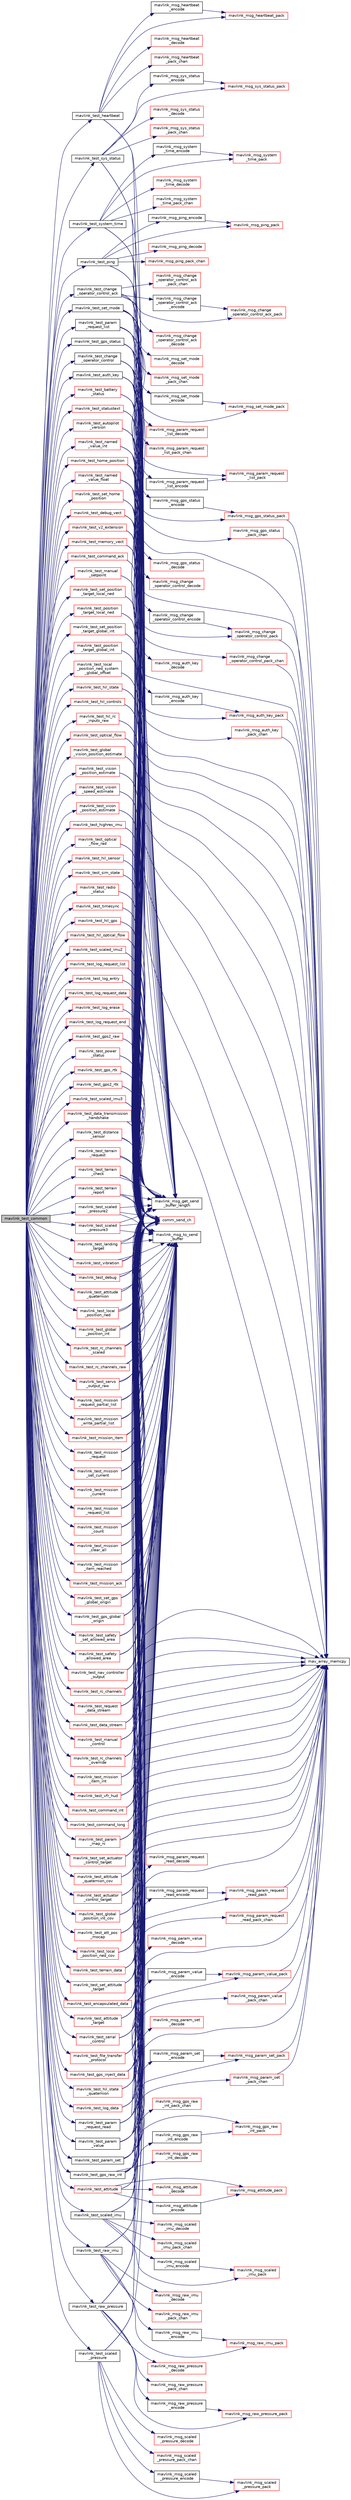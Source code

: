 digraph "mavlink_test_common"
{
 // INTERACTIVE_SVG=YES
  edge [fontname="Helvetica",fontsize="10",labelfontname="Helvetica",labelfontsize="10"];
  node [fontname="Helvetica",fontsize="10",shape=record];
  rankdir="LR";
  Node1 [label="mavlink_test_common",height=0.2,width=0.4,color="black", fillcolor="grey75", style="filled", fontcolor="black"];
  Node1 -> Node2 [color="midnightblue",fontsize="10",style="solid",fontname="Helvetica"];
  Node2 [label="mavlink_test_heartbeat",height=0.2,width=0.4,color="black", fillcolor="white", style="filled",URL="$common_2testsuite_8h.html#a62f55641a3e31921cfd59080e744a01b"];
  Node2 -> Node3 [color="midnightblue",fontsize="10",style="solid",fontname="Helvetica"];
  Node3 [label="mavlink_msg_heartbeat\l_encode",height=0.2,width=0.4,color="black", fillcolor="white", style="filled",URL="$mavlink__msg__heartbeat_8h.html#abddf6bdff88bf39decff87e5b4ee45e0",tooltip="Encode a heartbeat struct. "];
  Node3 -> Node4 [color="midnightblue",fontsize="10",style="solid",fontname="Helvetica"];
  Node4 [label="mavlink_msg_heartbeat_pack",height=0.2,width=0.4,color="red", fillcolor="white", style="filled",URL="$mavlink__msg__heartbeat_8h.html#abf7d878c7c7202145ee29f79ebedcd4d",tooltip="Pack a heartbeat message. "];
  Node2 -> Node5 [color="midnightblue",fontsize="10",style="solid",fontname="Helvetica"];
  Node5 [label="mavlink_msg_heartbeat\l_decode",height=0.2,width=0.4,color="red", fillcolor="white", style="filled",URL="$mavlink__msg__heartbeat_8h.html#a597b3a2ed8a0df9c414b0f8ad5b196de",tooltip="Decode a heartbeat message into a struct. "];
  Node2 -> Node4 [color="midnightblue",fontsize="10",style="solid",fontname="Helvetica"];
  Node2 -> Node6 [color="midnightblue",fontsize="10",style="solid",fontname="Helvetica"];
  Node6 [label="mavlink_msg_heartbeat\l_pack_chan",height=0.2,width=0.4,color="red", fillcolor="white", style="filled",URL="$mavlink__msg__heartbeat_8h.html#a5516ac64e0fba91d2e4bafe22ec49a81",tooltip="Pack a heartbeat message on a channel. "];
  Node2 -> Node7 [color="midnightblue",fontsize="10",style="solid",fontname="Helvetica"];
  Node7 [label="mavlink_msg_to_send\l_buffer",height=0.2,width=0.4,color="black", fillcolor="white", style="filled",URL="$mavlink__helpers_8h.html#afea0a9befa84822fd62c2899ea0d849e",tooltip="Pack a message to send it over a serial byte stream. "];
  Node2 -> Node8 [color="midnightblue",fontsize="10",style="solid",fontname="Helvetica"];
  Node8 [label="mavlink_msg_get_send\l_buffer_length",height=0.2,width=0.4,color="black", fillcolor="white", style="filled",URL="$protocol_8h.html#aa86c08f27aabb7a2e12a67f189f590c8",tooltip="Get the required buffer size for this message. "];
  Node2 -> Node9 [color="midnightblue",fontsize="10",style="solid",fontname="Helvetica"];
  Node9 [label="comm_send_ch",height=0.2,width=0.4,color="red", fillcolor="white", style="filled",URL="$GCS__MAVLink_8h.html#ab753873a1ee10adedd0ce246311468f8"];
  Node1 -> Node10 [color="midnightblue",fontsize="10",style="solid",fontname="Helvetica"];
  Node10 [label="mavlink_test_sys_status",height=0.2,width=0.4,color="black", fillcolor="white", style="filled",URL="$common_2testsuite_8h.html#aa0ff69401502c34fa7e272fdddc6a82a"];
  Node10 -> Node11 [color="midnightblue",fontsize="10",style="solid",fontname="Helvetica"];
  Node11 [label="mavlink_msg_sys_status\l_encode",height=0.2,width=0.4,color="black", fillcolor="white", style="filled",URL="$mavlink__msg__sys__status_8h.html#a9f1ad4886c9453ae3ff558ddfff7c9c8",tooltip="Encode a sys_status struct. "];
  Node11 -> Node12 [color="midnightblue",fontsize="10",style="solid",fontname="Helvetica"];
  Node12 [label="mavlink_msg_sys_status_pack",height=0.2,width=0.4,color="red", fillcolor="white", style="filled",URL="$mavlink__msg__sys__status_8h.html#a190217864534db2174185725a4301391",tooltip="Pack a sys_status message. "];
  Node10 -> Node13 [color="midnightblue",fontsize="10",style="solid",fontname="Helvetica"];
  Node13 [label="mavlink_msg_sys_status\l_decode",height=0.2,width=0.4,color="red", fillcolor="white", style="filled",URL="$mavlink__msg__sys__status_8h.html#a4be98a862e69632757cf7f0b9ce29983",tooltip="Decode a sys_status message into a struct. "];
  Node10 -> Node12 [color="midnightblue",fontsize="10",style="solid",fontname="Helvetica"];
  Node10 -> Node14 [color="midnightblue",fontsize="10",style="solid",fontname="Helvetica"];
  Node14 [label="mavlink_msg_sys_status\l_pack_chan",height=0.2,width=0.4,color="red", fillcolor="white", style="filled",URL="$mavlink__msg__sys__status_8h.html#a54eb92f58aa9e34ac5cce95a1bc088ab",tooltip="Pack a sys_status message on a channel. "];
  Node10 -> Node7 [color="midnightblue",fontsize="10",style="solid",fontname="Helvetica"];
  Node10 -> Node8 [color="midnightblue",fontsize="10",style="solid",fontname="Helvetica"];
  Node10 -> Node9 [color="midnightblue",fontsize="10",style="solid",fontname="Helvetica"];
  Node1 -> Node15 [color="midnightblue",fontsize="10",style="solid",fontname="Helvetica"];
  Node15 [label="mavlink_test_system_time",height=0.2,width=0.4,color="black", fillcolor="white", style="filled",URL="$common_2testsuite_8h.html#af44efd2e6d292d68b7604d5b9db25158"];
  Node15 -> Node16 [color="midnightblue",fontsize="10",style="solid",fontname="Helvetica"];
  Node16 [label="mavlink_msg_system\l_time_encode",height=0.2,width=0.4,color="black", fillcolor="white", style="filled",URL="$mavlink__msg__system__time_8h.html#a3db4dede8f10028d244b851b0b946c7b",tooltip="Encode a system_time struct. "];
  Node16 -> Node17 [color="midnightblue",fontsize="10",style="solid",fontname="Helvetica"];
  Node17 [label="mavlink_msg_system\l_time_pack",height=0.2,width=0.4,color="red", fillcolor="white", style="filled",URL="$mavlink__msg__system__time_8h.html#a0d7dff2f7a000a33be5a8b068f928872",tooltip="Pack a system_time message. "];
  Node15 -> Node18 [color="midnightblue",fontsize="10",style="solid",fontname="Helvetica"];
  Node18 [label="mavlink_msg_system\l_time_decode",height=0.2,width=0.4,color="red", fillcolor="white", style="filled",URL="$mavlink__msg__system__time_8h.html#aae2fc7f517c259939ceb075b29e72feb",tooltip="Decode a system_time message into a struct. "];
  Node15 -> Node17 [color="midnightblue",fontsize="10",style="solid",fontname="Helvetica"];
  Node15 -> Node19 [color="midnightblue",fontsize="10",style="solid",fontname="Helvetica"];
  Node19 [label="mavlink_msg_system\l_time_pack_chan",height=0.2,width=0.4,color="red", fillcolor="white", style="filled",URL="$mavlink__msg__system__time_8h.html#ac3d310f8ee7426e2380a6343e1ec3cbb",tooltip="Pack a system_time message on a channel. "];
  Node15 -> Node7 [color="midnightblue",fontsize="10",style="solid",fontname="Helvetica"];
  Node15 -> Node8 [color="midnightblue",fontsize="10",style="solid",fontname="Helvetica"];
  Node15 -> Node9 [color="midnightblue",fontsize="10",style="solid",fontname="Helvetica"];
  Node1 -> Node20 [color="midnightblue",fontsize="10",style="solid",fontname="Helvetica"];
  Node20 [label="mavlink_test_ping",height=0.2,width=0.4,color="black", fillcolor="white", style="filled",URL="$common_2testsuite_8h.html#a85821d981a3a4b5a2351046a333ba0a8"];
  Node20 -> Node21 [color="midnightblue",fontsize="10",style="solid",fontname="Helvetica"];
  Node21 [label="mavlink_msg_ping_encode",height=0.2,width=0.4,color="black", fillcolor="white", style="filled",URL="$mavlink__msg__ping_8h.html#af8bd0f9da850420a21a0c15e406a02f3",tooltip="Encode a ping struct. "];
  Node21 -> Node22 [color="midnightblue",fontsize="10",style="solid",fontname="Helvetica"];
  Node22 [label="mavlink_msg_ping_pack",height=0.2,width=0.4,color="red", fillcolor="white", style="filled",URL="$mavlink__msg__ping_8h.html#af8505dc2c59f0e3356f7d407ab480667",tooltip="Pack a ping message. "];
  Node20 -> Node23 [color="midnightblue",fontsize="10",style="solid",fontname="Helvetica"];
  Node23 [label="mavlink_msg_ping_decode",height=0.2,width=0.4,color="red", fillcolor="white", style="filled",URL="$mavlink__msg__ping_8h.html#adb00250be75a1464a99d3c311111f193",tooltip="Decode a ping message into a struct. "];
  Node20 -> Node22 [color="midnightblue",fontsize="10",style="solid",fontname="Helvetica"];
  Node20 -> Node24 [color="midnightblue",fontsize="10",style="solid",fontname="Helvetica"];
  Node24 [label="mavlink_msg_ping_pack_chan",height=0.2,width=0.4,color="red", fillcolor="white", style="filled",URL="$mavlink__msg__ping_8h.html#ac20cbc9de623b50b5cf16c198106232e",tooltip="Pack a ping message on a channel. "];
  Node20 -> Node7 [color="midnightblue",fontsize="10",style="solid",fontname="Helvetica"];
  Node20 -> Node8 [color="midnightblue",fontsize="10",style="solid",fontname="Helvetica"];
  Node20 -> Node9 [color="midnightblue",fontsize="10",style="solid",fontname="Helvetica"];
  Node1 -> Node25 [color="midnightblue",fontsize="10",style="solid",fontname="Helvetica"];
  Node25 [label="mavlink_test_change\l_operator_control",height=0.2,width=0.4,color="black", fillcolor="white", style="filled",URL="$common_2testsuite_8h.html#ac5ff28d1a5ffde95310ac87a5db08312"];
  Node25 -> Node26 [color="midnightblue",fontsize="10",style="solid",fontname="Helvetica"];
  Node26 [label="mav_array_memcpy",height=0.2,width=0.4,color="black", fillcolor="white", style="filled",URL="$protocol_8h.html#a4486c3d5854cac1cb6a0fb1cc5ba570c"];
  Node25 -> Node27 [color="midnightblue",fontsize="10",style="solid",fontname="Helvetica"];
  Node27 [label="mavlink_msg_change\l_operator_control_encode",height=0.2,width=0.4,color="black", fillcolor="white", style="filled",URL="$mavlink__msg__change__operator__control_8h.html#aabae5cde75540c7e00eeb4188322bb98",tooltip="Encode a change_operator_control struct. "];
  Node27 -> Node28 [color="midnightblue",fontsize="10",style="solid",fontname="Helvetica"];
  Node28 [label="mavlink_msg_change\l_operator_control_pack",height=0.2,width=0.4,color="red", fillcolor="white", style="filled",URL="$mavlink__msg__change__operator__control_8h.html#acd647d41f415e291aee5d095df74eee3",tooltip="Pack a change_operator_control message. "];
  Node28 -> Node26 [color="midnightblue",fontsize="10",style="solid",fontname="Helvetica"];
  Node25 -> Node29 [color="midnightblue",fontsize="10",style="solid",fontname="Helvetica"];
  Node29 [label="mavlink_msg_change\l_operator_control_decode",height=0.2,width=0.4,color="red", fillcolor="white", style="filled",URL="$mavlink__msg__change__operator__control_8h.html#a809b6cbdee75f5901cd1487e751059e9",tooltip="Decode a change_operator_control message into a struct. "];
  Node25 -> Node28 [color="midnightblue",fontsize="10",style="solid",fontname="Helvetica"];
  Node25 -> Node30 [color="midnightblue",fontsize="10",style="solid",fontname="Helvetica"];
  Node30 [label="mavlink_msg_change\l_operator_control_pack_chan",height=0.2,width=0.4,color="red", fillcolor="white", style="filled",URL="$mavlink__msg__change__operator__control_8h.html#ab67baa0d3bc6c24f7e0caa09cd18f174",tooltip="Pack a change_operator_control message on a channel. "];
  Node30 -> Node26 [color="midnightblue",fontsize="10",style="solid",fontname="Helvetica"];
  Node25 -> Node7 [color="midnightblue",fontsize="10",style="solid",fontname="Helvetica"];
  Node25 -> Node8 [color="midnightblue",fontsize="10",style="solid",fontname="Helvetica"];
  Node25 -> Node9 [color="midnightblue",fontsize="10",style="solid",fontname="Helvetica"];
  Node1 -> Node31 [color="midnightblue",fontsize="10",style="solid",fontname="Helvetica"];
  Node31 [label="mavlink_test_change\l_operator_control_ack",height=0.2,width=0.4,color="black", fillcolor="white", style="filled",URL="$common_2testsuite_8h.html#af24de5805833fa4cbdba2a340aae52f0"];
  Node31 -> Node32 [color="midnightblue",fontsize="10",style="solid",fontname="Helvetica"];
  Node32 [label="mavlink_msg_change\l_operator_control_ack\l_encode",height=0.2,width=0.4,color="black", fillcolor="white", style="filled",URL="$mavlink__msg__change__operator__control__ack_8h.html#a0b0b984d5ea82383f52471579fb19577",tooltip="Encode a change_operator_control_ack struct. "];
  Node32 -> Node33 [color="midnightblue",fontsize="10",style="solid",fontname="Helvetica"];
  Node33 [label="mavlink_msg_change\l_operator_control_ack_pack",height=0.2,width=0.4,color="red", fillcolor="white", style="filled",URL="$mavlink__msg__change__operator__control__ack_8h.html#ae908477ae61839ffbd4a6c8d8dbf7eba",tooltip="Pack a change_operator_control_ack message. "];
  Node31 -> Node34 [color="midnightblue",fontsize="10",style="solid",fontname="Helvetica"];
  Node34 [label="mavlink_msg_change\l_operator_control_ack\l_decode",height=0.2,width=0.4,color="red", fillcolor="white", style="filled",URL="$mavlink__msg__change__operator__control__ack_8h.html#a46dc3865ef22db3fe941038192f9b4e9",tooltip="Decode a change_operator_control_ack message into a struct. "];
  Node31 -> Node33 [color="midnightblue",fontsize="10",style="solid",fontname="Helvetica"];
  Node31 -> Node35 [color="midnightblue",fontsize="10",style="solid",fontname="Helvetica"];
  Node35 [label="mavlink_msg_change\l_operator_control_ack\l_pack_chan",height=0.2,width=0.4,color="red", fillcolor="white", style="filled",URL="$mavlink__msg__change__operator__control__ack_8h.html#a3cff410413867eac6b3043e917256b35",tooltip="Pack a change_operator_control_ack message on a channel. "];
  Node31 -> Node7 [color="midnightblue",fontsize="10",style="solid",fontname="Helvetica"];
  Node31 -> Node8 [color="midnightblue",fontsize="10",style="solid",fontname="Helvetica"];
  Node31 -> Node9 [color="midnightblue",fontsize="10",style="solid",fontname="Helvetica"];
  Node1 -> Node36 [color="midnightblue",fontsize="10",style="solid",fontname="Helvetica"];
  Node36 [label="mavlink_test_auth_key",height=0.2,width=0.4,color="black", fillcolor="white", style="filled",URL="$common_2testsuite_8h.html#ac41de322ef84bfa78d7d47669873f708"];
  Node36 -> Node26 [color="midnightblue",fontsize="10",style="solid",fontname="Helvetica"];
  Node36 -> Node37 [color="midnightblue",fontsize="10",style="solid",fontname="Helvetica"];
  Node37 [label="mavlink_msg_auth_key\l_encode",height=0.2,width=0.4,color="black", fillcolor="white", style="filled",URL="$mavlink__msg__auth__key_8h.html#adaf9e1697df71f53ddd3fd70dcecde40",tooltip="Encode a auth_key struct. "];
  Node37 -> Node38 [color="midnightblue",fontsize="10",style="solid",fontname="Helvetica"];
  Node38 [label="mavlink_msg_auth_key_pack",height=0.2,width=0.4,color="red", fillcolor="white", style="filled",URL="$mavlink__msg__auth__key_8h.html#a5eb1b5a9bf0549194b6e2e242bd9f283",tooltip="Pack a auth_key message. "];
  Node38 -> Node26 [color="midnightblue",fontsize="10",style="solid",fontname="Helvetica"];
  Node36 -> Node39 [color="midnightblue",fontsize="10",style="solid",fontname="Helvetica"];
  Node39 [label="mavlink_msg_auth_key\l_decode",height=0.2,width=0.4,color="red", fillcolor="white", style="filled",URL="$mavlink__msg__auth__key_8h.html#a5e45499f645ad089d44024ca36a55577",tooltip="Decode a auth_key message into a struct. "];
  Node36 -> Node38 [color="midnightblue",fontsize="10",style="solid",fontname="Helvetica"];
  Node36 -> Node40 [color="midnightblue",fontsize="10",style="solid",fontname="Helvetica"];
  Node40 [label="mavlink_msg_auth_key\l_pack_chan",height=0.2,width=0.4,color="red", fillcolor="white", style="filled",URL="$mavlink__msg__auth__key_8h.html#a3ddf0f9492331a4aab9ce60f10b10988",tooltip="Pack a auth_key message on a channel. "];
  Node40 -> Node26 [color="midnightblue",fontsize="10",style="solid",fontname="Helvetica"];
  Node36 -> Node7 [color="midnightblue",fontsize="10",style="solid",fontname="Helvetica"];
  Node36 -> Node8 [color="midnightblue",fontsize="10",style="solid",fontname="Helvetica"];
  Node36 -> Node9 [color="midnightblue",fontsize="10",style="solid",fontname="Helvetica"];
  Node1 -> Node41 [color="midnightblue",fontsize="10",style="solid",fontname="Helvetica"];
  Node41 [label="mavlink_test_set_mode",height=0.2,width=0.4,color="black", fillcolor="white", style="filled",URL="$common_2testsuite_8h.html#ab12d026327d342155b2766f62a5e828b"];
  Node41 -> Node42 [color="midnightblue",fontsize="10",style="solid",fontname="Helvetica"];
  Node42 [label="mavlink_msg_set_mode\l_encode",height=0.2,width=0.4,color="black", fillcolor="white", style="filled",URL="$mavlink__msg__set__mode_8h.html#a53a35e8c84c3e42fbebd7fa8039daf7e",tooltip="Encode a set_mode struct. "];
  Node42 -> Node43 [color="midnightblue",fontsize="10",style="solid",fontname="Helvetica"];
  Node43 [label="mavlink_msg_set_mode_pack",height=0.2,width=0.4,color="red", fillcolor="white", style="filled",URL="$mavlink__msg__set__mode_8h.html#abfd99f18d176a926c13bf45c03198859",tooltip="Pack a set_mode message. "];
  Node41 -> Node44 [color="midnightblue",fontsize="10",style="solid",fontname="Helvetica"];
  Node44 [label="mavlink_msg_set_mode\l_decode",height=0.2,width=0.4,color="red", fillcolor="white", style="filled",URL="$mavlink__msg__set__mode_8h.html#a18ffb48ae51f7128753bb91cc7ced9d8",tooltip="Decode a set_mode message into a struct. "];
  Node41 -> Node43 [color="midnightblue",fontsize="10",style="solid",fontname="Helvetica"];
  Node41 -> Node45 [color="midnightblue",fontsize="10",style="solid",fontname="Helvetica"];
  Node45 [label="mavlink_msg_set_mode\l_pack_chan",height=0.2,width=0.4,color="red", fillcolor="white", style="filled",URL="$mavlink__msg__set__mode_8h.html#aa335aabec3338f60b9b76984240a566d",tooltip="Pack a set_mode message on a channel. "];
  Node41 -> Node7 [color="midnightblue",fontsize="10",style="solid",fontname="Helvetica"];
  Node41 -> Node8 [color="midnightblue",fontsize="10",style="solid",fontname="Helvetica"];
  Node41 -> Node9 [color="midnightblue",fontsize="10",style="solid",fontname="Helvetica"];
  Node1 -> Node46 [color="midnightblue",fontsize="10",style="solid",fontname="Helvetica"];
  Node46 [label="mavlink_test_param\l_request_read",height=0.2,width=0.4,color="black", fillcolor="white", style="filled",URL="$common_2testsuite_8h.html#a80bddf4292281cd11f5e4f2bd7c95857"];
  Node46 -> Node26 [color="midnightblue",fontsize="10",style="solid",fontname="Helvetica"];
  Node46 -> Node47 [color="midnightblue",fontsize="10",style="solid",fontname="Helvetica"];
  Node47 [label="mavlink_msg_param_request\l_read_encode",height=0.2,width=0.4,color="black", fillcolor="white", style="filled",URL="$mavlink__msg__param__request__read_8h.html#ac0b2f42a21717f799a8c97848ac8f1d2",tooltip="Encode a param_request_read struct. "];
  Node47 -> Node48 [color="midnightblue",fontsize="10",style="solid",fontname="Helvetica"];
  Node48 [label="mavlink_msg_param_request\l_read_pack",height=0.2,width=0.4,color="red", fillcolor="white", style="filled",URL="$mavlink__msg__param__request__read_8h.html#a6f449aad122257d6094130be496f3f7e",tooltip="Pack a param_request_read message. "];
  Node48 -> Node26 [color="midnightblue",fontsize="10",style="solid",fontname="Helvetica"];
  Node46 -> Node49 [color="midnightblue",fontsize="10",style="solid",fontname="Helvetica"];
  Node49 [label="mavlink_msg_param_request\l_read_decode",height=0.2,width=0.4,color="red", fillcolor="white", style="filled",URL="$mavlink__msg__param__request__read_8h.html#adbed543173b3f7eded48196adba0cba8",tooltip="Decode a param_request_read message into a struct. "];
  Node46 -> Node48 [color="midnightblue",fontsize="10",style="solid",fontname="Helvetica"];
  Node46 -> Node50 [color="midnightblue",fontsize="10",style="solid",fontname="Helvetica"];
  Node50 [label="mavlink_msg_param_request\l_read_pack_chan",height=0.2,width=0.4,color="red", fillcolor="white", style="filled",URL="$mavlink__msg__param__request__read_8h.html#adf09049def36c3f572d40711909d7b88",tooltip="Pack a param_request_read message on a channel. "];
  Node50 -> Node26 [color="midnightblue",fontsize="10",style="solid",fontname="Helvetica"];
  Node46 -> Node7 [color="midnightblue",fontsize="10",style="solid",fontname="Helvetica"];
  Node46 -> Node8 [color="midnightblue",fontsize="10",style="solid",fontname="Helvetica"];
  Node46 -> Node9 [color="midnightblue",fontsize="10",style="solid",fontname="Helvetica"];
  Node1 -> Node51 [color="midnightblue",fontsize="10",style="solid",fontname="Helvetica"];
  Node51 [label="mavlink_test_param\l_request_list",height=0.2,width=0.4,color="black", fillcolor="white", style="filled",URL="$common_2testsuite_8h.html#a707e336f5c6244dba46e69313883b253"];
  Node51 -> Node52 [color="midnightblue",fontsize="10",style="solid",fontname="Helvetica"];
  Node52 [label="mavlink_msg_param_request\l_list_encode",height=0.2,width=0.4,color="black", fillcolor="white", style="filled",URL="$mavlink__msg__param__request__list_8h.html#a245e64f551afde6de372e442573f2627",tooltip="Encode a param_request_list struct. "];
  Node52 -> Node53 [color="midnightblue",fontsize="10",style="solid",fontname="Helvetica"];
  Node53 [label="mavlink_msg_param_request\l_list_pack",height=0.2,width=0.4,color="red", fillcolor="white", style="filled",URL="$mavlink__msg__param__request__list_8h.html#a2d58968381147c185ee9e14b07e567be",tooltip="Pack a param_request_list message. "];
  Node51 -> Node54 [color="midnightblue",fontsize="10",style="solid",fontname="Helvetica"];
  Node54 [label="mavlink_msg_param_request\l_list_decode",height=0.2,width=0.4,color="red", fillcolor="white", style="filled",URL="$mavlink__msg__param__request__list_8h.html#a47917a207b97dc1a2db4bddae40e1e6b",tooltip="Decode a param_request_list message into a struct. "];
  Node51 -> Node53 [color="midnightblue",fontsize="10",style="solid",fontname="Helvetica"];
  Node51 -> Node55 [color="midnightblue",fontsize="10",style="solid",fontname="Helvetica"];
  Node55 [label="mavlink_msg_param_request\l_list_pack_chan",height=0.2,width=0.4,color="red", fillcolor="white", style="filled",URL="$mavlink__msg__param__request__list_8h.html#a3c2a27c1f99725868841985efea534bd",tooltip="Pack a param_request_list message on a channel. "];
  Node51 -> Node7 [color="midnightblue",fontsize="10",style="solid",fontname="Helvetica"];
  Node51 -> Node8 [color="midnightblue",fontsize="10",style="solid",fontname="Helvetica"];
  Node51 -> Node9 [color="midnightblue",fontsize="10",style="solid",fontname="Helvetica"];
  Node1 -> Node56 [color="midnightblue",fontsize="10",style="solid",fontname="Helvetica"];
  Node56 [label="mavlink_test_param\l_value",height=0.2,width=0.4,color="black", fillcolor="white", style="filled",URL="$common_2testsuite_8h.html#a21b48d9cd6e6feef3d12b07b20b9575c"];
  Node56 -> Node26 [color="midnightblue",fontsize="10",style="solid",fontname="Helvetica"];
  Node56 -> Node57 [color="midnightblue",fontsize="10",style="solid",fontname="Helvetica"];
  Node57 [label="mavlink_msg_param_value\l_encode",height=0.2,width=0.4,color="black", fillcolor="white", style="filled",URL="$mavlink__msg__param__value_8h.html#aca4808242d70b70927121997f6b6f736",tooltip="Encode a param_value struct. "];
  Node57 -> Node58 [color="midnightblue",fontsize="10",style="solid",fontname="Helvetica"];
  Node58 [label="mavlink_msg_param_value_pack",height=0.2,width=0.4,color="red", fillcolor="white", style="filled",URL="$mavlink__msg__param__value_8h.html#a5810f29ff78816a9ad9e7ef95c402cb2",tooltip="Pack a param_value message. "];
  Node58 -> Node26 [color="midnightblue",fontsize="10",style="solid",fontname="Helvetica"];
  Node56 -> Node59 [color="midnightblue",fontsize="10",style="solid",fontname="Helvetica"];
  Node59 [label="mavlink_msg_param_value\l_decode",height=0.2,width=0.4,color="red", fillcolor="white", style="filled",URL="$mavlink__msg__param__value_8h.html#aeaaec6eaeed8b6430bd1742266c0a96f",tooltip="Decode a param_value message into a struct. "];
  Node56 -> Node58 [color="midnightblue",fontsize="10",style="solid",fontname="Helvetica"];
  Node56 -> Node60 [color="midnightblue",fontsize="10",style="solid",fontname="Helvetica"];
  Node60 [label="mavlink_msg_param_value\l_pack_chan",height=0.2,width=0.4,color="red", fillcolor="white", style="filled",URL="$mavlink__msg__param__value_8h.html#a90481f09d4f23714db70c6553d6967cd",tooltip="Pack a param_value message on a channel. "];
  Node60 -> Node26 [color="midnightblue",fontsize="10",style="solid",fontname="Helvetica"];
  Node56 -> Node7 [color="midnightblue",fontsize="10",style="solid",fontname="Helvetica"];
  Node56 -> Node8 [color="midnightblue",fontsize="10",style="solid",fontname="Helvetica"];
  Node56 -> Node9 [color="midnightblue",fontsize="10",style="solid",fontname="Helvetica"];
  Node1 -> Node61 [color="midnightblue",fontsize="10",style="solid",fontname="Helvetica"];
  Node61 [label="mavlink_test_param_set",height=0.2,width=0.4,color="black", fillcolor="white", style="filled",URL="$common_2testsuite_8h.html#a69acd76734c32b19dca35fefc0d48b30"];
  Node61 -> Node26 [color="midnightblue",fontsize="10",style="solid",fontname="Helvetica"];
  Node61 -> Node62 [color="midnightblue",fontsize="10",style="solid",fontname="Helvetica"];
  Node62 [label="mavlink_msg_param_set\l_encode",height=0.2,width=0.4,color="black", fillcolor="white", style="filled",URL="$mavlink__msg__param__set_8h.html#a553fb14e789ebb6e2f31a477655f2201",tooltip="Encode a param_set struct. "];
  Node62 -> Node63 [color="midnightblue",fontsize="10",style="solid",fontname="Helvetica"];
  Node63 [label="mavlink_msg_param_set_pack",height=0.2,width=0.4,color="red", fillcolor="white", style="filled",URL="$mavlink__msg__param__set_8h.html#a227a5abb0b20b35542fb9632f253f573",tooltip="Pack a param_set message. "];
  Node63 -> Node26 [color="midnightblue",fontsize="10",style="solid",fontname="Helvetica"];
  Node61 -> Node64 [color="midnightblue",fontsize="10",style="solid",fontname="Helvetica"];
  Node64 [label="mavlink_msg_param_set\l_decode",height=0.2,width=0.4,color="red", fillcolor="white", style="filled",URL="$mavlink__msg__param__set_8h.html#ab28789bc910822f30299f3ab9a2dd2ca",tooltip="Decode a param_set message into a struct. "];
  Node61 -> Node63 [color="midnightblue",fontsize="10",style="solid",fontname="Helvetica"];
  Node61 -> Node65 [color="midnightblue",fontsize="10",style="solid",fontname="Helvetica"];
  Node65 [label="mavlink_msg_param_set\l_pack_chan",height=0.2,width=0.4,color="red", fillcolor="white", style="filled",URL="$mavlink__msg__param__set_8h.html#a5f06471051fd8f498f1bf747825c524e",tooltip="Pack a param_set message on a channel. "];
  Node65 -> Node26 [color="midnightblue",fontsize="10",style="solid",fontname="Helvetica"];
  Node61 -> Node7 [color="midnightblue",fontsize="10",style="solid",fontname="Helvetica"];
  Node61 -> Node8 [color="midnightblue",fontsize="10",style="solid",fontname="Helvetica"];
  Node61 -> Node9 [color="midnightblue",fontsize="10",style="solid",fontname="Helvetica"];
  Node1 -> Node66 [color="midnightblue",fontsize="10",style="solid",fontname="Helvetica"];
  Node66 [label="mavlink_test_gps_raw_int",height=0.2,width=0.4,color="black", fillcolor="white", style="filled",URL="$common_2testsuite_8h.html#a1608ac13be0bbc2588ca387f5a4e7348"];
  Node66 -> Node67 [color="midnightblue",fontsize="10",style="solid",fontname="Helvetica"];
  Node67 [label="mavlink_msg_gps_raw\l_int_encode",height=0.2,width=0.4,color="black", fillcolor="white", style="filled",URL="$mavlink__msg__gps__raw__int_8h.html#a2fed85d0fb9177d68d5369012e4bd8e1",tooltip="Encode a gps_raw_int struct. "];
  Node67 -> Node68 [color="midnightblue",fontsize="10",style="solid",fontname="Helvetica"];
  Node68 [label="mavlink_msg_gps_raw\l_int_pack",height=0.2,width=0.4,color="red", fillcolor="white", style="filled",URL="$mavlink__msg__gps__raw__int_8h.html#afa22e6f2dd75d7a32d192531b6d8ddc2",tooltip="Pack a gps_raw_int message. "];
  Node66 -> Node69 [color="midnightblue",fontsize="10",style="solid",fontname="Helvetica"];
  Node69 [label="mavlink_msg_gps_raw\l_int_decode",height=0.2,width=0.4,color="red", fillcolor="white", style="filled",URL="$mavlink__msg__gps__raw__int_8h.html#a0e714bd170ef80a643a3c3c4cf6cbe67",tooltip="Decode a gps_raw_int message into a struct. "];
  Node66 -> Node68 [color="midnightblue",fontsize="10",style="solid",fontname="Helvetica"];
  Node66 -> Node70 [color="midnightblue",fontsize="10",style="solid",fontname="Helvetica"];
  Node70 [label="mavlink_msg_gps_raw\l_int_pack_chan",height=0.2,width=0.4,color="red", fillcolor="white", style="filled",URL="$mavlink__msg__gps__raw__int_8h.html#afe173071e8658ecd60eda5f6fe3a6672",tooltip="Pack a gps_raw_int message on a channel. "];
  Node66 -> Node7 [color="midnightblue",fontsize="10",style="solid",fontname="Helvetica"];
  Node66 -> Node8 [color="midnightblue",fontsize="10",style="solid",fontname="Helvetica"];
  Node66 -> Node9 [color="midnightblue",fontsize="10",style="solid",fontname="Helvetica"];
  Node1 -> Node71 [color="midnightblue",fontsize="10",style="solid",fontname="Helvetica"];
  Node71 [label="mavlink_test_gps_status",height=0.2,width=0.4,color="black", fillcolor="white", style="filled",URL="$common_2testsuite_8h.html#ac28882e77f7f950bff367d0655004a25"];
  Node71 -> Node26 [color="midnightblue",fontsize="10",style="solid",fontname="Helvetica"];
  Node71 -> Node72 [color="midnightblue",fontsize="10",style="solid",fontname="Helvetica"];
  Node72 [label="mavlink_msg_gps_status\l_encode",height=0.2,width=0.4,color="black", fillcolor="white", style="filled",URL="$mavlink__msg__gps__status_8h.html#a7f2ac0f3bc21db0d8f79f475721d08d2",tooltip="Encode a gps_status struct. "];
  Node72 -> Node73 [color="midnightblue",fontsize="10",style="solid",fontname="Helvetica"];
  Node73 [label="mavlink_msg_gps_status_pack",height=0.2,width=0.4,color="red", fillcolor="white", style="filled",URL="$mavlink__msg__gps__status_8h.html#a8aa5f92e6f16d3c4b9c2ddeb955cb1c1",tooltip="Pack a gps_status message. "];
  Node73 -> Node26 [color="midnightblue",fontsize="10",style="solid",fontname="Helvetica"];
  Node71 -> Node74 [color="midnightblue",fontsize="10",style="solid",fontname="Helvetica"];
  Node74 [label="mavlink_msg_gps_status\l_decode",height=0.2,width=0.4,color="red", fillcolor="white", style="filled",URL="$mavlink__msg__gps__status_8h.html#a25fb7dbe61f4b8374ae6a06d91efdb2c",tooltip="Decode a gps_status message into a struct. "];
  Node71 -> Node73 [color="midnightblue",fontsize="10",style="solid",fontname="Helvetica"];
  Node71 -> Node75 [color="midnightblue",fontsize="10",style="solid",fontname="Helvetica"];
  Node75 [label="mavlink_msg_gps_status\l_pack_chan",height=0.2,width=0.4,color="red", fillcolor="white", style="filled",URL="$mavlink__msg__gps__status_8h.html#ae03a464d8ea8575f0a80e6f7e9f41dcd",tooltip="Pack a gps_status message on a channel. "];
  Node75 -> Node26 [color="midnightblue",fontsize="10",style="solid",fontname="Helvetica"];
  Node71 -> Node7 [color="midnightblue",fontsize="10",style="solid",fontname="Helvetica"];
  Node71 -> Node8 [color="midnightblue",fontsize="10",style="solid",fontname="Helvetica"];
  Node71 -> Node9 [color="midnightblue",fontsize="10",style="solid",fontname="Helvetica"];
  Node1 -> Node76 [color="midnightblue",fontsize="10",style="solid",fontname="Helvetica"];
  Node76 [label="mavlink_test_scaled_imu",height=0.2,width=0.4,color="black", fillcolor="white", style="filled",URL="$common_2testsuite_8h.html#a453555e642df70acb2f083c842845083"];
  Node76 -> Node77 [color="midnightblue",fontsize="10",style="solid",fontname="Helvetica"];
  Node77 [label="mavlink_msg_scaled\l_imu_encode",height=0.2,width=0.4,color="black", fillcolor="white", style="filled",URL="$mavlink__msg__scaled__imu_8h.html#a2a774dba2eab4b8270b8419be4946529",tooltip="Encode a scaled_imu struct. "];
  Node77 -> Node78 [color="midnightblue",fontsize="10",style="solid",fontname="Helvetica"];
  Node78 [label="mavlink_msg_scaled\l_imu_pack",height=0.2,width=0.4,color="red", fillcolor="white", style="filled",URL="$mavlink__msg__scaled__imu_8h.html#a7b5d09f5c8a1e432f2c4657a810e7a16",tooltip="Pack a scaled_imu message. "];
  Node76 -> Node79 [color="midnightblue",fontsize="10",style="solid",fontname="Helvetica"];
  Node79 [label="mavlink_msg_scaled\l_imu_decode",height=0.2,width=0.4,color="red", fillcolor="white", style="filled",URL="$mavlink__msg__scaled__imu_8h.html#a9e291fc59f636f840a120ea841ea6a88",tooltip="Decode a scaled_imu message into a struct. "];
  Node76 -> Node78 [color="midnightblue",fontsize="10",style="solid",fontname="Helvetica"];
  Node76 -> Node80 [color="midnightblue",fontsize="10",style="solid",fontname="Helvetica"];
  Node80 [label="mavlink_msg_scaled\l_imu_pack_chan",height=0.2,width=0.4,color="red", fillcolor="white", style="filled",URL="$mavlink__msg__scaled__imu_8h.html#aa4cee254597e2e68b2bd9db9279fc17d",tooltip="Pack a scaled_imu message on a channel. "];
  Node76 -> Node7 [color="midnightblue",fontsize="10",style="solid",fontname="Helvetica"];
  Node76 -> Node8 [color="midnightblue",fontsize="10",style="solid",fontname="Helvetica"];
  Node76 -> Node9 [color="midnightblue",fontsize="10",style="solid",fontname="Helvetica"];
  Node1 -> Node81 [color="midnightblue",fontsize="10",style="solid",fontname="Helvetica"];
  Node81 [label="mavlink_test_raw_imu",height=0.2,width=0.4,color="black", fillcolor="white", style="filled",URL="$common_2testsuite_8h.html#a7662ec4db2bdf68efba2e846dcb6fb78"];
  Node81 -> Node82 [color="midnightblue",fontsize="10",style="solid",fontname="Helvetica"];
  Node82 [label="mavlink_msg_raw_imu\l_encode",height=0.2,width=0.4,color="black", fillcolor="white", style="filled",URL="$mavlink__msg__raw__imu_8h.html#ae6ef3ec842543a89e6b9275fdd3fe125",tooltip="Encode a raw_imu struct. "];
  Node82 -> Node83 [color="midnightblue",fontsize="10",style="solid",fontname="Helvetica"];
  Node83 [label="mavlink_msg_raw_imu_pack",height=0.2,width=0.4,color="red", fillcolor="white", style="filled",URL="$mavlink__msg__raw__imu_8h.html#af7f7df60ab14151eb34d9e961b3e12f7",tooltip="Pack a raw_imu message. "];
  Node81 -> Node84 [color="midnightblue",fontsize="10",style="solid",fontname="Helvetica"];
  Node84 [label="mavlink_msg_raw_imu\l_decode",height=0.2,width=0.4,color="red", fillcolor="white", style="filled",URL="$mavlink__msg__raw__imu_8h.html#aaa72d88a65a17940ea8b7a480ea6cca0",tooltip="Decode a raw_imu message into a struct. "];
  Node81 -> Node83 [color="midnightblue",fontsize="10",style="solid",fontname="Helvetica"];
  Node81 -> Node85 [color="midnightblue",fontsize="10",style="solid",fontname="Helvetica"];
  Node85 [label="mavlink_msg_raw_imu\l_pack_chan",height=0.2,width=0.4,color="red", fillcolor="white", style="filled",URL="$mavlink__msg__raw__imu_8h.html#a1701b1d950374d5accdadc2e8faceb89",tooltip="Pack a raw_imu message on a channel. "];
  Node81 -> Node7 [color="midnightblue",fontsize="10",style="solid",fontname="Helvetica"];
  Node81 -> Node8 [color="midnightblue",fontsize="10",style="solid",fontname="Helvetica"];
  Node81 -> Node9 [color="midnightblue",fontsize="10",style="solid",fontname="Helvetica"];
  Node1 -> Node86 [color="midnightblue",fontsize="10",style="solid",fontname="Helvetica"];
  Node86 [label="mavlink_test_raw_pressure",height=0.2,width=0.4,color="black", fillcolor="white", style="filled",URL="$common_2testsuite_8h.html#a2a7f6eda0d3dc054a66cd47ac2f8fafd"];
  Node86 -> Node87 [color="midnightblue",fontsize="10",style="solid",fontname="Helvetica"];
  Node87 [label="mavlink_msg_raw_pressure\l_encode",height=0.2,width=0.4,color="black", fillcolor="white", style="filled",URL="$mavlink__msg__raw__pressure_8h.html#ad447cc402318540ef3aa7e1be85abda2",tooltip="Encode a raw_pressure struct. "];
  Node87 -> Node88 [color="midnightblue",fontsize="10",style="solid",fontname="Helvetica"];
  Node88 [label="mavlink_msg_raw_pressure_pack",height=0.2,width=0.4,color="red", fillcolor="white", style="filled",URL="$mavlink__msg__raw__pressure_8h.html#aebd78956dae248052bf4314522131f69",tooltip="Pack a raw_pressure message. "];
  Node86 -> Node89 [color="midnightblue",fontsize="10",style="solid",fontname="Helvetica"];
  Node89 [label="mavlink_msg_raw_pressure\l_decode",height=0.2,width=0.4,color="red", fillcolor="white", style="filled",URL="$mavlink__msg__raw__pressure_8h.html#ac2df6764db1a64eefec291465554b51c",tooltip="Decode a raw_pressure message into a struct. "];
  Node86 -> Node88 [color="midnightblue",fontsize="10",style="solid",fontname="Helvetica"];
  Node86 -> Node90 [color="midnightblue",fontsize="10",style="solid",fontname="Helvetica"];
  Node90 [label="mavlink_msg_raw_pressure\l_pack_chan",height=0.2,width=0.4,color="red", fillcolor="white", style="filled",URL="$mavlink__msg__raw__pressure_8h.html#a5e57334d2aa3b1cf1186d91dcf4d6a46",tooltip="Pack a raw_pressure message on a channel. "];
  Node86 -> Node7 [color="midnightblue",fontsize="10",style="solid",fontname="Helvetica"];
  Node86 -> Node8 [color="midnightblue",fontsize="10",style="solid",fontname="Helvetica"];
  Node86 -> Node9 [color="midnightblue",fontsize="10",style="solid",fontname="Helvetica"];
  Node1 -> Node91 [color="midnightblue",fontsize="10",style="solid",fontname="Helvetica"];
  Node91 [label="mavlink_test_scaled\l_pressure",height=0.2,width=0.4,color="black", fillcolor="white", style="filled",URL="$common_2testsuite_8h.html#a1e22d40d8c8289d098372416dc22aed0"];
  Node91 -> Node92 [color="midnightblue",fontsize="10",style="solid",fontname="Helvetica"];
  Node92 [label="mavlink_msg_scaled\l_pressure_encode",height=0.2,width=0.4,color="black", fillcolor="white", style="filled",URL="$mavlink__msg__scaled__pressure_8h.html#a419fc84dedc403fb53ad1c544b0f76c5",tooltip="Encode a scaled_pressure struct. "];
  Node92 -> Node93 [color="midnightblue",fontsize="10",style="solid",fontname="Helvetica"];
  Node93 [label="mavlink_msg_scaled\l_pressure_pack",height=0.2,width=0.4,color="red", fillcolor="white", style="filled",URL="$mavlink__msg__scaled__pressure_8h.html#a65e91ee6ca73185ddd36afb30a8526c6",tooltip="Pack a scaled_pressure message. "];
  Node91 -> Node94 [color="midnightblue",fontsize="10",style="solid",fontname="Helvetica"];
  Node94 [label="mavlink_msg_scaled\l_pressure_decode",height=0.2,width=0.4,color="red", fillcolor="white", style="filled",URL="$mavlink__msg__scaled__pressure_8h.html#ac429343d80a03ce6d721f8525c6d1aad",tooltip="Decode a scaled_pressure message into a struct. "];
  Node91 -> Node93 [color="midnightblue",fontsize="10",style="solid",fontname="Helvetica"];
  Node91 -> Node95 [color="midnightblue",fontsize="10",style="solid",fontname="Helvetica"];
  Node95 [label="mavlink_msg_scaled\l_pressure_pack_chan",height=0.2,width=0.4,color="red", fillcolor="white", style="filled",URL="$mavlink__msg__scaled__pressure_8h.html#a74bffd239a4b9fadc457ebfa3f1c1775",tooltip="Pack a scaled_pressure message on a channel. "];
  Node91 -> Node7 [color="midnightblue",fontsize="10",style="solid",fontname="Helvetica"];
  Node91 -> Node8 [color="midnightblue",fontsize="10",style="solid",fontname="Helvetica"];
  Node91 -> Node9 [color="midnightblue",fontsize="10",style="solid",fontname="Helvetica"];
  Node1 -> Node96 [color="midnightblue",fontsize="10",style="solid",fontname="Helvetica"];
  Node96 [label="mavlink_test_attitude",height=0.2,width=0.4,color="red", fillcolor="white", style="filled",URL="$common_2testsuite_8h.html#a738d98fbb37fa1dbf165f62d4d096b77"];
  Node96 -> Node97 [color="midnightblue",fontsize="10",style="solid",fontname="Helvetica"];
  Node97 [label="mavlink_msg_attitude\l_encode",height=0.2,width=0.4,color="black", fillcolor="white", style="filled",URL="$mavlink__msg__attitude_8h.html#ac4c7efca3e3cdd8ca93f7a27802310a1",tooltip="Encode a attitude struct. "];
  Node97 -> Node98 [color="midnightblue",fontsize="10",style="solid",fontname="Helvetica"];
  Node98 [label="mavlink_msg_attitude_pack",height=0.2,width=0.4,color="red", fillcolor="white", style="filled",URL="$mavlink__msg__attitude_8h.html#acbde0cfd4e5905eb756959b3d8ea0c23",tooltip="Pack a attitude message. "];
  Node96 -> Node99 [color="midnightblue",fontsize="10",style="solid",fontname="Helvetica"];
  Node99 [label="mavlink_msg_attitude\l_decode",height=0.2,width=0.4,color="red", fillcolor="white", style="filled",URL="$mavlink__msg__attitude_8h.html#aea9ac9866c5c81d5825d6eccecb9a9be",tooltip="Decode a attitude message into a struct. "];
  Node96 -> Node98 [color="midnightblue",fontsize="10",style="solid",fontname="Helvetica"];
  Node96 -> Node7 [color="midnightblue",fontsize="10",style="solid",fontname="Helvetica"];
  Node96 -> Node8 [color="midnightblue",fontsize="10",style="solid",fontname="Helvetica"];
  Node96 -> Node9 [color="midnightblue",fontsize="10",style="solid",fontname="Helvetica"];
  Node1 -> Node100 [color="midnightblue",fontsize="10",style="solid",fontname="Helvetica"];
  Node100 [label="mavlink_test_attitude\l_quaternion",height=0.2,width=0.4,color="red", fillcolor="white", style="filled",URL="$common_2testsuite_8h.html#a76dd8b4da237ec80739825caa7d50845"];
  Node100 -> Node7 [color="midnightblue",fontsize="10",style="solid",fontname="Helvetica"];
  Node100 -> Node8 [color="midnightblue",fontsize="10",style="solid",fontname="Helvetica"];
  Node100 -> Node9 [color="midnightblue",fontsize="10",style="solid",fontname="Helvetica"];
  Node1 -> Node101 [color="midnightblue",fontsize="10",style="solid",fontname="Helvetica"];
  Node101 [label="mavlink_test_local\l_position_ned",height=0.2,width=0.4,color="red", fillcolor="white", style="filled",URL="$common_2testsuite_8h.html#a5ee94a3c12bcc40faa9fb98b3f4d605f"];
  Node101 -> Node7 [color="midnightblue",fontsize="10",style="solid",fontname="Helvetica"];
  Node101 -> Node8 [color="midnightblue",fontsize="10",style="solid",fontname="Helvetica"];
  Node101 -> Node9 [color="midnightblue",fontsize="10",style="solid",fontname="Helvetica"];
  Node1 -> Node102 [color="midnightblue",fontsize="10",style="solid",fontname="Helvetica"];
  Node102 [label="mavlink_test_global\l_position_int",height=0.2,width=0.4,color="red", fillcolor="white", style="filled",URL="$common_2testsuite_8h.html#abb519c2fd59639148477af83ab7da2ec"];
  Node102 -> Node7 [color="midnightblue",fontsize="10",style="solid",fontname="Helvetica"];
  Node102 -> Node8 [color="midnightblue",fontsize="10",style="solid",fontname="Helvetica"];
  Node102 -> Node9 [color="midnightblue",fontsize="10",style="solid",fontname="Helvetica"];
  Node1 -> Node103 [color="midnightblue",fontsize="10",style="solid",fontname="Helvetica"];
  Node103 [label="mavlink_test_rc_channels\l_scaled",height=0.2,width=0.4,color="red", fillcolor="white", style="filled",URL="$common_2testsuite_8h.html#aa277f7ded5a433ae2a543ce237154a23"];
  Node103 -> Node7 [color="midnightblue",fontsize="10",style="solid",fontname="Helvetica"];
  Node103 -> Node8 [color="midnightblue",fontsize="10",style="solid",fontname="Helvetica"];
  Node103 -> Node9 [color="midnightblue",fontsize="10",style="solid",fontname="Helvetica"];
  Node1 -> Node104 [color="midnightblue",fontsize="10",style="solid",fontname="Helvetica"];
  Node104 [label="mavlink_test_rc_channels_raw",height=0.2,width=0.4,color="red", fillcolor="white", style="filled",URL="$common_2testsuite_8h.html#a26aa49cf41407f481cef7617e550b3d4"];
  Node104 -> Node7 [color="midnightblue",fontsize="10",style="solid",fontname="Helvetica"];
  Node104 -> Node8 [color="midnightblue",fontsize="10",style="solid",fontname="Helvetica"];
  Node104 -> Node9 [color="midnightblue",fontsize="10",style="solid",fontname="Helvetica"];
  Node1 -> Node105 [color="midnightblue",fontsize="10",style="solid",fontname="Helvetica"];
  Node105 [label="mavlink_test_servo\l_output_raw",height=0.2,width=0.4,color="red", fillcolor="white", style="filled",URL="$common_2testsuite_8h.html#a1b744b7a874fdf7dea8faa53858d984a"];
  Node105 -> Node7 [color="midnightblue",fontsize="10",style="solid",fontname="Helvetica"];
  Node105 -> Node8 [color="midnightblue",fontsize="10",style="solid",fontname="Helvetica"];
  Node105 -> Node9 [color="midnightblue",fontsize="10",style="solid",fontname="Helvetica"];
  Node1 -> Node106 [color="midnightblue",fontsize="10",style="solid",fontname="Helvetica"];
  Node106 [label="mavlink_test_mission\l_request_partial_list",height=0.2,width=0.4,color="red", fillcolor="white", style="filled",URL="$common_2testsuite_8h.html#ad9479b95e6a9f9da016bbec341a8bc40"];
  Node106 -> Node7 [color="midnightblue",fontsize="10",style="solid",fontname="Helvetica"];
  Node106 -> Node8 [color="midnightblue",fontsize="10",style="solid",fontname="Helvetica"];
  Node106 -> Node9 [color="midnightblue",fontsize="10",style="solid",fontname="Helvetica"];
  Node1 -> Node107 [color="midnightblue",fontsize="10",style="solid",fontname="Helvetica"];
  Node107 [label="mavlink_test_mission\l_write_partial_list",height=0.2,width=0.4,color="red", fillcolor="white", style="filled",URL="$common_2testsuite_8h.html#aa3cac0f9eaa9ed2acfcf616d7a9a7b0c"];
  Node107 -> Node7 [color="midnightblue",fontsize="10",style="solid",fontname="Helvetica"];
  Node107 -> Node8 [color="midnightblue",fontsize="10",style="solid",fontname="Helvetica"];
  Node107 -> Node9 [color="midnightblue",fontsize="10",style="solid",fontname="Helvetica"];
  Node1 -> Node108 [color="midnightblue",fontsize="10",style="solid",fontname="Helvetica"];
  Node108 [label="mavlink_test_mission_item",height=0.2,width=0.4,color="red", fillcolor="white", style="filled",URL="$common_2testsuite_8h.html#a64cfa0f673c06b3deaa27bbb736aeed4"];
  Node108 -> Node7 [color="midnightblue",fontsize="10",style="solid",fontname="Helvetica"];
  Node108 -> Node8 [color="midnightblue",fontsize="10",style="solid",fontname="Helvetica"];
  Node108 -> Node9 [color="midnightblue",fontsize="10",style="solid",fontname="Helvetica"];
  Node1 -> Node109 [color="midnightblue",fontsize="10",style="solid",fontname="Helvetica"];
  Node109 [label="mavlink_test_mission\l_request",height=0.2,width=0.4,color="red", fillcolor="white", style="filled",URL="$common_2testsuite_8h.html#a08d7ce32c061c773213272afbd40654e"];
  Node109 -> Node7 [color="midnightblue",fontsize="10",style="solid",fontname="Helvetica"];
  Node109 -> Node8 [color="midnightblue",fontsize="10",style="solid",fontname="Helvetica"];
  Node109 -> Node9 [color="midnightblue",fontsize="10",style="solid",fontname="Helvetica"];
  Node1 -> Node110 [color="midnightblue",fontsize="10",style="solid",fontname="Helvetica"];
  Node110 [label="mavlink_test_mission\l_set_current",height=0.2,width=0.4,color="red", fillcolor="white", style="filled",URL="$common_2testsuite_8h.html#a2f2e3d3be48fd4f9aaae6efa146162da"];
  Node110 -> Node7 [color="midnightblue",fontsize="10",style="solid",fontname="Helvetica"];
  Node110 -> Node8 [color="midnightblue",fontsize="10",style="solid",fontname="Helvetica"];
  Node110 -> Node9 [color="midnightblue",fontsize="10",style="solid",fontname="Helvetica"];
  Node1 -> Node111 [color="midnightblue",fontsize="10",style="solid",fontname="Helvetica"];
  Node111 [label="mavlink_test_mission\l_current",height=0.2,width=0.4,color="red", fillcolor="white", style="filled",URL="$common_2testsuite_8h.html#ae7c1bb9e99f703474b460707a281c9f2"];
  Node111 -> Node7 [color="midnightblue",fontsize="10",style="solid",fontname="Helvetica"];
  Node111 -> Node8 [color="midnightblue",fontsize="10",style="solid",fontname="Helvetica"];
  Node111 -> Node9 [color="midnightblue",fontsize="10",style="solid",fontname="Helvetica"];
  Node1 -> Node112 [color="midnightblue",fontsize="10",style="solid",fontname="Helvetica"];
  Node112 [label="mavlink_test_mission\l_request_list",height=0.2,width=0.4,color="red", fillcolor="white", style="filled",URL="$common_2testsuite_8h.html#aeda384ae713c98c942ee8e6003286434"];
  Node112 -> Node7 [color="midnightblue",fontsize="10",style="solid",fontname="Helvetica"];
  Node112 -> Node8 [color="midnightblue",fontsize="10",style="solid",fontname="Helvetica"];
  Node112 -> Node9 [color="midnightblue",fontsize="10",style="solid",fontname="Helvetica"];
  Node1 -> Node113 [color="midnightblue",fontsize="10",style="solid",fontname="Helvetica"];
  Node113 [label="mavlink_test_mission\l_count",height=0.2,width=0.4,color="red", fillcolor="white", style="filled",URL="$common_2testsuite_8h.html#a5ffb874cea70e3f06fc2210b89734f0a"];
  Node113 -> Node7 [color="midnightblue",fontsize="10",style="solid",fontname="Helvetica"];
  Node113 -> Node8 [color="midnightblue",fontsize="10",style="solid",fontname="Helvetica"];
  Node113 -> Node9 [color="midnightblue",fontsize="10",style="solid",fontname="Helvetica"];
  Node1 -> Node114 [color="midnightblue",fontsize="10",style="solid",fontname="Helvetica"];
  Node114 [label="mavlink_test_mission\l_clear_all",height=0.2,width=0.4,color="red", fillcolor="white", style="filled",URL="$common_2testsuite_8h.html#a8139ba2edbecf0a3ac15d5a41f5de1bc"];
  Node114 -> Node7 [color="midnightblue",fontsize="10",style="solid",fontname="Helvetica"];
  Node114 -> Node8 [color="midnightblue",fontsize="10",style="solid",fontname="Helvetica"];
  Node114 -> Node9 [color="midnightblue",fontsize="10",style="solid",fontname="Helvetica"];
  Node1 -> Node115 [color="midnightblue",fontsize="10",style="solid",fontname="Helvetica"];
  Node115 [label="mavlink_test_mission\l_item_reached",height=0.2,width=0.4,color="red", fillcolor="white", style="filled",URL="$common_2testsuite_8h.html#a7251e0fd0c8c5e6002c84c078a28eab2"];
  Node115 -> Node7 [color="midnightblue",fontsize="10",style="solid",fontname="Helvetica"];
  Node115 -> Node8 [color="midnightblue",fontsize="10",style="solid",fontname="Helvetica"];
  Node115 -> Node9 [color="midnightblue",fontsize="10",style="solid",fontname="Helvetica"];
  Node1 -> Node116 [color="midnightblue",fontsize="10",style="solid",fontname="Helvetica"];
  Node116 [label="mavlink_test_mission_ack",height=0.2,width=0.4,color="red", fillcolor="white", style="filled",URL="$common_2testsuite_8h.html#a4686323e0f6bac3ab022e6079527b380"];
  Node116 -> Node7 [color="midnightblue",fontsize="10",style="solid",fontname="Helvetica"];
  Node116 -> Node8 [color="midnightblue",fontsize="10",style="solid",fontname="Helvetica"];
  Node116 -> Node9 [color="midnightblue",fontsize="10",style="solid",fontname="Helvetica"];
  Node1 -> Node117 [color="midnightblue",fontsize="10",style="solid",fontname="Helvetica"];
  Node117 [label="mavlink_test_set_gps\l_global_origin",height=0.2,width=0.4,color="red", fillcolor="white", style="filled",URL="$common_2testsuite_8h.html#ad3c9e2a48bb124261840d7e65a9ad1b7"];
  Node117 -> Node7 [color="midnightblue",fontsize="10",style="solid",fontname="Helvetica"];
  Node117 -> Node8 [color="midnightblue",fontsize="10",style="solid",fontname="Helvetica"];
  Node117 -> Node9 [color="midnightblue",fontsize="10",style="solid",fontname="Helvetica"];
  Node1 -> Node118 [color="midnightblue",fontsize="10",style="solid",fontname="Helvetica"];
  Node118 [label="mavlink_test_gps_global\l_origin",height=0.2,width=0.4,color="red", fillcolor="white", style="filled",URL="$common_2testsuite_8h.html#a0148b1aed9025d5ecd51f8ca08993b41"];
  Node118 -> Node7 [color="midnightblue",fontsize="10",style="solid",fontname="Helvetica"];
  Node118 -> Node8 [color="midnightblue",fontsize="10",style="solid",fontname="Helvetica"];
  Node118 -> Node9 [color="midnightblue",fontsize="10",style="solid",fontname="Helvetica"];
  Node1 -> Node119 [color="midnightblue",fontsize="10",style="solid",fontname="Helvetica"];
  Node119 [label="mavlink_test_param\l_map_rc",height=0.2,width=0.4,color="red", fillcolor="white", style="filled",URL="$common_2testsuite_8h.html#af1352824b2eea4f519581aa31b88441f"];
  Node119 -> Node26 [color="midnightblue",fontsize="10",style="solid",fontname="Helvetica"];
  Node119 -> Node7 [color="midnightblue",fontsize="10",style="solid",fontname="Helvetica"];
  Node119 -> Node8 [color="midnightblue",fontsize="10",style="solid",fontname="Helvetica"];
  Node119 -> Node9 [color="midnightblue",fontsize="10",style="solid",fontname="Helvetica"];
  Node1 -> Node120 [color="midnightblue",fontsize="10",style="solid",fontname="Helvetica"];
  Node120 [label="mavlink_test_safety\l_set_allowed_area",height=0.2,width=0.4,color="red", fillcolor="white", style="filled",URL="$common_2testsuite_8h.html#ab50295babf76ae8862b90d275da7b4b5"];
  Node120 -> Node7 [color="midnightblue",fontsize="10",style="solid",fontname="Helvetica"];
  Node120 -> Node8 [color="midnightblue",fontsize="10",style="solid",fontname="Helvetica"];
  Node120 -> Node9 [color="midnightblue",fontsize="10",style="solid",fontname="Helvetica"];
  Node1 -> Node121 [color="midnightblue",fontsize="10",style="solid",fontname="Helvetica"];
  Node121 [label="mavlink_test_safety\l_allowed_area",height=0.2,width=0.4,color="red", fillcolor="white", style="filled",URL="$common_2testsuite_8h.html#a74353fc06130900f879bdd2b734e9727"];
  Node121 -> Node7 [color="midnightblue",fontsize="10",style="solid",fontname="Helvetica"];
  Node121 -> Node8 [color="midnightblue",fontsize="10",style="solid",fontname="Helvetica"];
  Node121 -> Node9 [color="midnightblue",fontsize="10",style="solid",fontname="Helvetica"];
  Node1 -> Node122 [color="midnightblue",fontsize="10",style="solid",fontname="Helvetica"];
  Node122 [label="mavlink_test_attitude\l_quaternion_cov",height=0.2,width=0.4,color="red", fillcolor="white", style="filled",URL="$common_2testsuite_8h.html#a4f2aaa46069f729b9e49c792c443a799"];
  Node122 -> Node26 [color="midnightblue",fontsize="10",style="solid",fontname="Helvetica"];
  Node122 -> Node7 [color="midnightblue",fontsize="10",style="solid",fontname="Helvetica"];
  Node122 -> Node8 [color="midnightblue",fontsize="10",style="solid",fontname="Helvetica"];
  Node122 -> Node9 [color="midnightblue",fontsize="10",style="solid",fontname="Helvetica"];
  Node1 -> Node123 [color="midnightblue",fontsize="10",style="solid",fontname="Helvetica"];
  Node123 [label="mavlink_test_nav_controller\l_output",height=0.2,width=0.4,color="red", fillcolor="white", style="filled",URL="$common_2testsuite_8h.html#a0997babe0bccf6cb556ff74f525d3358"];
  Node123 -> Node7 [color="midnightblue",fontsize="10",style="solid",fontname="Helvetica"];
  Node123 -> Node8 [color="midnightblue",fontsize="10",style="solid",fontname="Helvetica"];
  Node123 -> Node9 [color="midnightblue",fontsize="10",style="solid",fontname="Helvetica"];
  Node1 -> Node124 [color="midnightblue",fontsize="10",style="solid",fontname="Helvetica"];
  Node124 [label="mavlink_test_global\l_position_int_cov",height=0.2,width=0.4,color="red", fillcolor="white", style="filled",URL="$common_2testsuite_8h.html#a38813918dbc907db2faa529df54fff79"];
  Node124 -> Node26 [color="midnightblue",fontsize="10",style="solid",fontname="Helvetica"];
  Node124 -> Node7 [color="midnightblue",fontsize="10",style="solid",fontname="Helvetica"];
  Node124 -> Node8 [color="midnightblue",fontsize="10",style="solid",fontname="Helvetica"];
  Node124 -> Node9 [color="midnightblue",fontsize="10",style="solid",fontname="Helvetica"];
  Node1 -> Node125 [color="midnightblue",fontsize="10",style="solid",fontname="Helvetica"];
  Node125 [label="mavlink_test_local\l_position_ned_cov",height=0.2,width=0.4,color="red", fillcolor="white", style="filled",URL="$common_2testsuite_8h.html#adeb0c0630afbd0e52d0a35e23b56ee5c"];
  Node125 -> Node26 [color="midnightblue",fontsize="10",style="solid",fontname="Helvetica"];
  Node125 -> Node7 [color="midnightblue",fontsize="10",style="solid",fontname="Helvetica"];
  Node125 -> Node8 [color="midnightblue",fontsize="10",style="solid",fontname="Helvetica"];
  Node125 -> Node9 [color="midnightblue",fontsize="10",style="solid",fontname="Helvetica"];
  Node1 -> Node126 [color="midnightblue",fontsize="10",style="solid",fontname="Helvetica"];
  Node126 [label="mavlink_test_rc_channels",height=0.2,width=0.4,color="red", fillcolor="white", style="filled",URL="$common_2testsuite_8h.html#a75e11f3411ba6456611bf3110a4a84a0"];
  Node126 -> Node7 [color="midnightblue",fontsize="10",style="solid",fontname="Helvetica"];
  Node126 -> Node8 [color="midnightblue",fontsize="10",style="solid",fontname="Helvetica"];
  Node126 -> Node9 [color="midnightblue",fontsize="10",style="solid",fontname="Helvetica"];
  Node1 -> Node127 [color="midnightblue",fontsize="10",style="solid",fontname="Helvetica"];
  Node127 [label="mavlink_test_request\l_data_stream",height=0.2,width=0.4,color="red", fillcolor="white", style="filled",URL="$common_2testsuite_8h.html#a3fabe17d6b1bf9066b3d8eb7711d0441"];
  Node127 -> Node7 [color="midnightblue",fontsize="10",style="solid",fontname="Helvetica"];
  Node127 -> Node8 [color="midnightblue",fontsize="10",style="solid",fontname="Helvetica"];
  Node127 -> Node9 [color="midnightblue",fontsize="10",style="solid",fontname="Helvetica"];
  Node1 -> Node128 [color="midnightblue",fontsize="10",style="solid",fontname="Helvetica"];
  Node128 [label="mavlink_test_data_stream",height=0.2,width=0.4,color="red", fillcolor="white", style="filled",URL="$common_2testsuite_8h.html#a4480c6d9a3f701561f4ad1b1ea267b5a"];
  Node128 -> Node7 [color="midnightblue",fontsize="10",style="solid",fontname="Helvetica"];
  Node128 -> Node8 [color="midnightblue",fontsize="10",style="solid",fontname="Helvetica"];
  Node128 -> Node9 [color="midnightblue",fontsize="10",style="solid",fontname="Helvetica"];
  Node1 -> Node129 [color="midnightblue",fontsize="10",style="solid",fontname="Helvetica"];
  Node129 [label="mavlink_test_manual\l_control",height=0.2,width=0.4,color="red", fillcolor="white", style="filled",URL="$common_2testsuite_8h.html#a0d46ed27c88e4200853ab511c13b0a78"];
  Node129 -> Node7 [color="midnightblue",fontsize="10",style="solid",fontname="Helvetica"];
  Node129 -> Node8 [color="midnightblue",fontsize="10",style="solid",fontname="Helvetica"];
  Node129 -> Node9 [color="midnightblue",fontsize="10",style="solid",fontname="Helvetica"];
  Node1 -> Node130 [color="midnightblue",fontsize="10",style="solid",fontname="Helvetica"];
  Node130 [label="mavlink_test_rc_channels\l_override",height=0.2,width=0.4,color="red", fillcolor="white", style="filled",URL="$common_2testsuite_8h.html#a813dc448fbcbf4285c369dda250c2efb"];
  Node130 -> Node7 [color="midnightblue",fontsize="10",style="solid",fontname="Helvetica"];
  Node130 -> Node8 [color="midnightblue",fontsize="10",style="solid",fontname="Helvetica"];
  Node130 -> Node9 [color="midnightblue",fontsize="10",style="solid",fontname="Helvetica"];
  Node1 -> Node131 [color="midnightblue",fontsize="10",style="solid",fontname="Helvetica"];
  Node131 [label="mavlink_test_mission\l_item_int",height=0.2,width=0.4,color="red", fillcolor="white", style="filled",URL="$common_2testsuite_8h.html#a3887bd539390ae1e74e349603e079b32"];
  Node131 -> Node7 [color="midnightblue",fontsize="10",style="solid",fontname="Helvetica"];
  Node131 -> Node8 [color="midnightblue",fontsize="10",style="solid",fontname="Helvetica"];
  Node131 -> Node9 [color="midnightblue",fontsize="10",style="solid",fontname="Helvetica"];
  Node1 -> Node132 [color="midnightblue",fontsize="10",style="solid",fontname="Helvetica"];
  Node132 [label="mavlink_test_vfr_hud",height=0.2,width=0.4,color="red", fillcolor="white", style="filled",URL="$common_2testsuite_8h.html#aa19f77756c6ff40b4cc0b16deeea6db0"];
  Node132 -> Node7 [color="midnightblue",fontsize="10",style="solid",fontname="Helvetica"];
  Node132 -> Node8 [color="midnightblue",fontsize="10",style="solid",fontname="Helvetica"];
  Node132 -> Node9 [color="midnightblue",fontsize="10",style="solid",fontname="Helvetica"];
  Node1 -> Node133 [color="midnightblue",fontsize="10",style="solid",fontname="Helvetica"];
  Node133 [label="mavlink_test_command_int",height=0.2,width=0.4,color="red", fillcolor="white", style="filled",URL="$common_2testsuite_8h.html#a80fcdb1b13086c33c5cc6b7785460215"];
  Node133 -> Node7 [color="midnightblue",fontsize="10",style="solid",fontname="Helvetica"];
  Node133 -> Node8 [color="midnightblue",fontsize="10",style="solid",fontname="Helvetica"];
  Node133 -> Node9 [color="midnightblue",fontsize="10",style="solid",fontname="Helvetica"];
  Node1 -> Node134 [color="midnightblue",fontsize="10",style="solid",fontname="Helvetica"];
  Node134 [label="mavlink_test_command_long",height=0.2,width=0.4,color="red", fillcolor="white", style="filled",URL="$common_2testsuite_8h.html#a73c6c6692680b0b05f6782f6411a00e4"];
  Node134 -> Node7 [color="midnightblue",fontsize="10",style="solid",fontname="Helvetica"];
  Node134 -> Node8 [color="midnightblue",fontsize="10",style="solid",fontname="Helvetica"];
  Node134 -> Node9 [color="midnightblue",fontsize="10",style="solid",fontname="Helvetica"];
  Node1 -> Node135 [color="midnightblue",fontsize="10",style="solid",fontname="Helvetica"];
  Node135 [label="mavlink_test_command_ack",height=0.2,width=0.4,color="red", fillcolor="white", style="filled",URL="$common_2testsuite_8h.html#a36131f5356eb289bdd9feca6642376de"];
  Node135 -> Node7 [color="midnightblue",fontsize="10",style="solid",fontname="Helvetica"];
  Node135 -> Node8 [color="midnightblue",fontsize="10",style="solid",fontname="Helvetica"];
  Node135 -> Node9 [color="midnightblue",fontsize="10",style="solid",fontname="Helvetica"];
  Node1 -> Node136 [color="midnightblue",fontsize="10",style="solid",fontname="Helvetica"];
  Node136 [label="mavlink_test_manual\l_setpoint",height=0.2,width=0.4,color="red", fillcolor="white", style="filled",URL="$common_2testsuite_8h.html#a5981897808c483294cde1b4e41fb5eb9"];
  Node136 -> Node7 [color="midnightblue",fontsize="10",style="solid",fontname="Helvetica"];
  Node136 -> Node8 [color="midnightblue",fontsize="10",style="solid",fontname="Helvetica"];
  Node136 -> Node9 [color="midnightblue",fontsize="10",style="solid",fontname="Helvetica"];
  Node1 -> Node137 [color="midnightblue",fontsize="10",style="solid",fontname="Helvetica"];
  Node137 [label="mavlink_test_set_attitude\l_target",height=0.2,width=0.4,color="red", fillcolor="white", style="filled",URL="$common_2testsuite_8h.html#a98e1eec52789e1cdaea2d63c5ae4655d"];
  Node137 -> Node26 [color="midnightblue",fontsize="10",style="solid",fontname="Helvetica"];
  Node137 -> Node7 [color="midnightblue",fontsize="10",style="solid",fontname="Helvetica"];
  Node137 -> Node8 [color="midnightblue",fontsize="10",style="solid",fontname="Helvetica"];
  Node137 -> Node9 [color="midnightblue",fontsize="10",style="solid",fontname="Helvetica"];
  Node1 -> Node138 [color="midnightblue",fontsize="10",style="solid",fontname="Helvetica"];
  Node138 [label="mavlink_test_attitude\l_target",height=0.2,width=0.4,color="red", fillcolor="white", style="filled",URL="$common_2testsuite_8h.html#aad5476e12397fb6c9e3a2f4bb9216ce1"];
  Node138 -> Node26 [color="midnightblue",fontsize="10",style="solid",fontname="Helvetica"];
  Node138 -> Node7 [color="midnightblue",fontsize="10",style="solid",fontname="Helvetica"];
  Node138 -> Node8 [color="midnightblue",fontsize="10",style="solid",fontname="Helvetica"];
  Node138 -> Node9 [color="midnightblue",fontsize="10",style="solid",fontname="Helvetica"];
  Node1 -> Node139 [color="midnightblue",fontsize="10",style="solid",fontname="Helvetica"];
  Node139 [label="mavlink_test_set_position\l_target_local_ned",height=0.2,width=0.4,color="red", fillcolor="white", style="filled",URL="$common_2testsuite_8h.html#a48e9c2b7f41d99335e4051558721e5ce"];
  Node139 -> Node7 [color="midnightblue",fontsize="10",style="solid",fontname="Helvetica"];
  Node139 -> Node8 [color="midnightblue",fontsize="10",style="solid",fontname="Helvetica"];
  Node139 -> Node9 [color="midnightblue",fontsize="10",style="solid",fontname="Helvetica"];
  Node1 -> Node140 [color="midnightblue",fontsize="10",style="solid",fontname="Helvetica"];
  Node140 [label="mavlink_test_position\l_target_local_ned",height=0.2,width=0.4,color="red", fillcolor="white", style="filled",URL="$common_2testsuite_8h.html#a898278c6782993c6b2b6c1ea6668febe"];
  Node140 -> Node7 [color="midnightblue",fontsize="10",style="solid",fontname="Helvetica"];
  Node140 -> Node8 [color="midnightblue",fontsize="10",style="solid",fontname="Helvetica"];
  Node140 -> Node9 [color="midnightblue",fontsize="10",style="solid",fontname="Helvetica"];
  Node1 -> Node141 [color="midnightblue",fontsize="10",style="solid",fontname="Helvetica"];
  Node141 [label="mavlink_test_set_position\l_target_global_int",height=0.2,width=0.4,color="red", fillcolor="white", style="filled",URL="$common_2testsuite_8h.html#aa76ba07ce729ea25a88f7204b5358e83"];
  Node141 -> Node7 [color="midnightblue",fontsize="10",style="solid",fontname="Helvetica"];
  Node141 -> Node8 [color="midnightblue",fontsize="10",style="solid",fontname="Helvetica"];
  Node141 -> Node9 [color="midnightblue",fontsize="10",style="solid",fontname="Helvetica"];
  Node1 -> Node142 [color="midnightblue",fontsize="10",style="solid",fontname="Helvetica"];
  Node142 [label="mavlink_test_position\l_target_global_int",height=0.2,width=0.4,color="red", fillcolor="white", style="filled",URL="$common_2testsuite_8h.html#a188c0b92ca6a02f9f974c58c17cfcbcc"];
  Node142 -> Node7 [color="midnightblue",fontsize="10",style="solid",fontname="Helvetica"];
  Node142 -> Node8 [color="midnightblue",fontsize="10",style="solid",fontname="Helvetica"];
  Node142 -> Node9 [color="midnightblue",fontsize="10",style="solid",fontname="Helvetica"];
  Node1 -> Node143 [color="midnightblue",fontsize="10",style="solid",fontname="Helvetica"];
  Node143 [label="mavlink_test_local\l_position_ned_system\l_global_offset",height=0.2,width=0.4,color="red", fillcolor="white", style="filled",URL="$common_2testsuite_8h.html#a8c8ef0081f67cb7c0810549cca7234b0"];
  Node143 -> Node7 [color="midnightblue",fontsize="10",style="solid",fontname="Helvetica"];
  Node143 -> Node8 [color="midnightblue",fontsize="10",style="solid",fontname="Helvetica"];
  Node143 -> Node9 [color="midnightblue",fontsize="10",style="solid",fontname="Helvetica"];
  Node1 -> Node144 [color="midnightblue",fontsize="10",style="solid",fontname="Helvetica"];
  Node144 [label="mavlink_test_hil_state",height=0.2,width=0.4,color="red", fillcolor="white", style="filled",URL="$common_2testsuite_8h.html#a4aaf587b5285ac56fd7b9058a9e70ec3"];
  Node144 -> Node7 [color="midnightblue",fontsize="10",style="solid",fontname="Helvetica"];
  Node144 -> Node8 [color="midnightblue",fontsize="10",style="solid",fontname="Helvetica"];
  Node144 -> Node9 [color="midnightblue",fontsize="10",style="solid",fontname="Helvetica"];
  Node1 -> Node145 [color="midnightblue",fontsize="10",style="solid",fontname="Helvetica"];
  Node145 [label="mavlink_test_hil_controls",height=0.2,width=0.4,color="red", fillcolor="white", style="filled",URL="$common_2testsuite_8h.html#a11097f94573271fae75f258aeb060842"];
  Node145 -> Node7 [color="midnightblue",fontsize="10",style="solid",fontname="Helvetica"];
  Node145 -> Node8 [color="midnightblue",fontsize="10",style="solid",fontname="Helvetica"];
  Node145 -> Node9 [color="midnightblue",fontsize="10",style="solid",fontname="Helvetica"];
  Node1 -> Node146 [color="midnightblue",fontsize="10",style="solid",fontname="Helvetica"];
  Node146 [label="mavlink_test_hil_rc\l_inputs_raw",height=0.2,width=0.4,color="red", fillcolor="white", style="filled",URL="$common_2testsuite_8h.html#abb5379d55a7afd4893800e4398b3a77a"];
  Node146 -> Node7 [color="midnightblue",fontsize="10",style="solid",fontname="Helvetica"];
  Node146 -> Node8 [color="midnightblue",fontsize="10",style="solid",fontname="Helvetica"];
  Node146 -> Node9 [color="midnightblue",fontsize="10",style="solid",fontname="Helvetica"];
  Node1 -> Node147 [color="midnightblue",fontsize="10",style="solid",fontname="Helvetica"];
  Node147 [label="mavlink_test_optical_flow",height=0.2,width=0.4,color="red", fillcolor="white", style="filled",URL="$common_2testsuite_8h.html#a2898f6baf4f0740e7afa781deef35812"];
  Node147 -> Node7 [color="midnightblue",fontsize="10",style="solid",fontname="Helvetica"];
  Node147 -> Node8 [color="midnightblue",fontsize="10",style="solid",fontname="Helvetica"];
  Node147 -> Node9 [color="midnightblue",fontsize="10",style="solid",fontname="Helvetica"];
  Node1 -> Node148 [color="midnightblue",fontsize="10",style="solid",fontname="Helvetica"];
  Node148 [label="mavlink_test_global\l_vision_position_estimate",height=0.2,width=0.4,color="red", fillcolor="white", style="filled",URL="$common_2testsuite_8h.html#ad033a2dd99c45646da4dad339cbf0e62"];
  Node148 -> Node7 [color="midnightblue",fontsize="10",style="solid",fontname="Helvetica"];
  Node148 -> Node8 [color="midnightblue",fontsize="10",style="solid",fontname="Helvetica"];
  Node148 -> Node9 [color="midnightblue",fontsize="10",style="solid",fontname="Helvetica"];
  Node1 -> Node149 [color="midnightblue",fontsize="10",style="solid",fontname="Helvetica"];
  Node149 [label="mavlink_test_vision\l_position_estimate",height=0.2,width=0.4,color="red", fillcolor="white", style="filled",URL="$common_2testsuite_8h.html#a5d0ceef8c79b3ec00de383dc42865d8d"];
  Node149 -> Node7 [color="midnightblue",fontsize="10",style="solid",fontname="Helvetica"];
  Node149 -> Node8 [color="midnightblue",fontsize="10",style="solid",fontname="Helvetica"];
  Node149 -> Node9 [color="midnightblue",fontsize="10",style="solid",fontname="Helvetica"];
  Node1 -> Node150 [color="midnightblue",fontsize="10",style="solid",fontname="Helvetica"];
  Node150 [label="mavlink_test_vision\l_speed_estimate",height=0.2,width=0.4,color="red", fillcolor="white", style="filled",URL="$common_2testsuite_8h.html#ad4eefdac76213ce80ff45b4988d32076"];
  Node150 -> Node7 [color="midnightblue",fontsize="10",style="solid",fontname="Helvetica"];
  Node150 -> Node8 [color="midnightblue",fontsize="10",style="solid",fontname="Helvetica"];
  Node150 -> Node9 [color="midnightblue",fontsize="10",style="solid",fontname="Helvetica"];
  Node1 -> Node151 [color="midnightblue",fontsize="10",style="solid",fontname="Helvetica"];
  Node151 [label="mavlink_test_vicon\l_position_estimate",height=0.2,width=0.4,color="red", fillcolor="white", style="filled",URL="$common_2testsuite_8h.html#a9a113daf3cc196f32eae3ce163957d26"];
  Node151 -> Node7 [color="midnightblue",fontsize="10",style="solid",fontname="Helvetica"];
  Node151 -> Node8 [color="midnightblue",fontsize="10",style="solid",fontname="Helvetica"];
  Node151 -> Node9 [color="midnightblue",fontsize="10",style="solid",fontname="Helvetica"];
  Node1 -> Node152 [color="midnightblue",fontsize="10",style="solid",fontname="Helvetica"];
  Node152 [label="mavlink_test_highres_imu",height=0.2,width=0.4,color="red", fillcolor="white", style="filled",URL="$common_2testsuite_8h.html#aaa3f890479f5413156bbc4c68684907e"];
  Node152 -> Node7 [color="midnightblue",fontsize="10",style="solid",fontname="Helvetica"];
  Node152 -> Node8 [color="midnightblue",fontsize="10",style="solid",fontname="Helvetica"];
  Node152 -> Node9 [color="midnightblue",fontsize="10",style="solid",fontname="Helvetica"];
  Node1 -> Node153 [color="midnightblue",fontsize="10",style="solid",fontname="Helvetica"];
  Node153 [label="mavlink_test_optical\l_flow_rad",height=0.2,width=0.4,color="red", fillcolor="white", style="filled",URL="$common_2testsuite_8h.html#a65c8ff26d2e7ed3c42897367b54a9394"];
  Node153 -> Node7 [color="midnightblue",fontsize="10",style="solid",fontname="Helvetica"];
  Node153 -> Node8 [color="midnightblue",fontsize="10",style="solid",fontname="Helvetica"];
  Node153 -> Node9 [color="midnightblue",fontsize="10",style="solid",fontname="Helvetica"];
  Node1 -> Node154 [color="midnightblue",fontsize="10",style="solid",fontname="Helvetica"];
  Node154 [label="mavlink_test_hil_sensor",height=0.2,width=0.4,color="red", fillcolor="white", style="filled",URL="$common_2testsuite_8h.html#ad8bf9d87adbdf5fc766d2136d46412ca"];
  Node154 -> Node7 [color="midnightblue",fontsize="10",style="solid",fontname="Helvetica"];
  Node154 -> Node8 [color="midnightblue",fontsize="10",style="solid",fontname="Helvetica"];
  Node154 -> Node9 [color="midnightblue",fontsize="10",style="solid",fontname="Helvetica"];
  Node1 -> Node155 [color="midnightblue",fontsize="10",style="solid",fontname="Helvetica"];
  Node155 [label="mavlink_test_sim_state",height=0.2,width=0.4,color="red", fillcolor="white", style="filled",URL="$common_2testsuite_8h.html#a6edd187759cff3dcbac6297508cca8be"];
  Node155 -> Node7 [color="midnightblue",fontsize="10",style="solid",fontname="Helvetica"];
  Node155 -> Node8 [color="midnightblue",fontsize="10",style="solid",fontname="Helvetica"];
  Node155 -> Node9 [color="midnightblue",fontsize="10",style="solid",fontname="Helvetica"];
  Node1 -> Node156 [color="midnightblue",fontsize="10",style="solid",fontname="Helvetica"];
  Node156 [label="mavlink_test_radio\l_status",height=0.2,width=0.4,color="red", fillcolor="white", style="filled",URL="$common_2testsuite_8h.html#a156e7002c60273e6c45a288a7c629c96"];
  Node156 -> Node7 [color="midnightblue",fontsize="10",style="solid",fontname="Helvetica"];
  Node156 -> Node8 [color="midnightblue",fontsize="10",style="solid",fontname="Helvetica"];
  Node156 -> Node9 [color="midnightblue",fontsize="10",style="solid",fontname="Helvetica"];
  Node1 -> Node157 [color="midnightblue",fontsize="10",style="solid",fontname="Helvetica"];
  Node157 [label="mavlink_test_file_transfer\l_protocol",height=0.2,width=0.4,color="red", fillcolor="white", style="filled",URL="$common_2testsuite_8h.html#a7fe08e41903df86031e0c85716517f8e"];
  Node157 -> Node26 [color="midnightblue",fontsize="10",style="solid",fontname="Helvetica"];
  Node157 -> Node7 [color="midnightblue",fontsize="10",style="solid",fontname="Helvetica"];
  Node157 -> Node8 [color="midnightblue",fontsize="10",style="solid",fontname="Helvetica"];
  Node157 -> Node9 [color="midnightblue",fontsize="10",style="solid",fontname="Helvetica"];
  Node1 -> Node158 [color="midnightblue",fontsize="10",style="solid",fontname="Helvetica"];
  Node158 [label="mavlink_test_timesync",height=0.2,width=0.4,color="red", fillcolor="white", style="filled",URL="$common_2testsuite_8h.html#a50dd414f510d7a615b7888a7b3c31728"];
  Node158 -> Node7 [color="midnightblue",fontsize="10",style="solid",fontname="Helvetica"];
  Node158 -> Node8 [color="midnightblue",fontsize="10",style="solid",fontname="Helvetica"];
  Node158 -> Node9 [color="midnightblue",fontsize="10",style="solid",fontname="Helvetica"];
  Node1 -> Node159 [color="midnightblue",fontsize="10",style="solid",fontname="Helvetica"];
  Node159 [label="mavlink_test_hil_gps",height=0.2,width=0.4,color="red", fillcolor="white", style="filled",URL="$common_2testsuite_8h.html#ab515771c12adbdddc193072d09a38842"];
  Node159 -> Node7 [color="midnightblue",fontsize="10",style="solid",fontname="Helvetica"];
  Node159 -> Node8 [color="midnightblue",fontsize="10",style="solid",fontname="Helvetica"];
  Node159 -> Node9 [color="midnightblue",fontsize="10",style="solid",fontname="Helvetica"];
  Node1 -> Node160 [color="midnightblue",fontsize="10",style="solid",fontname="Helvetica"];
  Node160 [label="mavlink_test_hil_optical_flow",height=0.2,width=0.4,color="red", fillcolor="white", style="filled",URL="$common_2testsuite_8h.html#af47fba9549c32479c7c990fa2f92300e"];
  Node160 -> Node7 [color="midnightblue",fontsize="10",style="solid",fontname="Helvetica"];
  Node160 -> Node8 [color="midnightblue",fontsize="10",style="solid",fontname="Helvetica"];
  Node160 -> Node9 [color="midnightblue",fontsize="10",style="solid",fontname="Helvetica"];
  Node1 -> Node161 [color="midnightblue",fontsize="10",style="solid",fontname="Helvetica"];
  Node161 [label="mavlink_test_hil_state\l_quaternion",height=0.2,width=0.4,color="red", fillcolor="white", style="filled",URL="$common_2testsuite_8h.html#a32d633b27cf11c6e93320ff53199a622"];
  Node161 -> Node26 [color="midnightblue",fontsize="10",style="solid",fontname="Helvetica"];
  Node161 -> Node7 [color="midnightblue",fontsize="10",style="solid",fontname="Helvetica"];
  Node161 -> Node8 [color="midnightblue",fontsize="10",style="solid",fontname="Helvetica"];
  Node161 -> Node9 [color="midnightblue",fontsize="10",style="solid",fontname="Helvetica"];
  Node1 -> Node162 [color="midnightblue",fontsize="10",style="solid",fontname="Helvetica"];
  Node162 [label="mavlink_test_scaled_imu2",height=0.2,width=0.4,color="red", fillcolor="white", style="filled",URL="$common_2testsuite_8h.html#a36505006a142f5f7fb5f812813203b4a"];
  Node162 -> Node7 [color="midnightblue",fontsize="10",style="solid",fontname="Helvetica"];
  Node162 -> Node8 [color="midnightblue",fontsize="10",style="solid",fontname="Helvetica"];
  Node162 -> Node9 [color="midnightblue",fontsize="10",style="solid",fontname="Helvetica"];
  Node1 -> Node163 [color="midnightblue",fontsize="10",style="solid",fontname="Helvetica"];
  Node163 [label="mavlink_test_log_request_list",height=0.2,width=0.4,color="red", fillcolor="white", style="filled",URL="$common_2testsuite_8h.html#ae0f2f2502ddd40e474c1701160c26e73"];
  Node163 -> Node7 [color="midnightblue",fontsize="10",style="solid",fontname="Helvetica"];
  Node163 -> Node8 [color="midnightblue",fontsize="10",style="solid",fontname="Helvetica"];
  Node163 -> Node9 [color="midnightblue",fontsize="10",style="solid",fontname="Helvetica"];
  Node1 -> Node164 [color="midnightblue",fontsize="10",style="solid",fontname="Helvetica"];
  Node164 [label="mavlink_test_log_entry",height=0.2,width=0.4,color="red", fillcolor="white", style="filled",URL="$common_2testsuite_8h.html#a3b04275542fccd53817d45aead9a6c35"];
  Node164 -> Node7 [color="midnightblue",fontsize="10",style="solid",fontname="Helvetica"];
  Node164 -> Node8 [color="midnightblue",fontsize="10",style="solid",fontname="Helvetica"];
  Node164 -> Node9 [color="midnightblue",fontsize="10",style="solid",fontname="Helvetica"];
  Node1 -> Node165 [color="midnightblue",fontsize="10",style="solid",fontname="Helvetica"];
  Node165 [label="mavlink_test_log_request_data",height=0.2,width=0.4,color="red", fillcolor="white", style="filled",URL="$common_2testsuite_8h.html#a8fb73ceb034de03cfb257b301cd9f157"];
  Node165 -> Node7 [color="midnightblue",fontsize="10",style="solid",fontname="Helvetica"];
  Node165 -> Node8 [color="midnightblue",fontsize="10",style="solid",fontname="Helvetica"];
  Node165 -> Node9 [color="midnightblue",fontsize="10",style="solid",fontname="Helvetica"];
  Node1 -> Node166 [color="midnightblue",fontsize="10",style="solid",fontname="Helvetica"];
  Node166 [label="mavlink_test_log_data",height=0.2,width=0.4,color="red", fillcolor="white", style="filled",URL="$common_2testsuite_8h.html#a4595f8c2108f0c27dea1eac223bcf21f"];
  Node166 -> Node26 [color="midnightblue",fontsize="10",style="solid",fontname="Helvetica"];
  Node166 -> Node7 [color="midnightblue",fontsize="10",style="solid",fontname="Helvetica"];
  Node166 -> Node8 [color="midnightblue",fontsize="10",style="solid",fontname="Helvetica"];
  Node166 -> Node9 [color="midnightblue",fontsize="10",style="solid",fontname="Helvetica"];
  Node1 -> Node167 [color="midnightblue",fontsize="10",style="solid",fontname="Helvetica"];
  Node167 [label="mavlink_test_log_erase",height=0.2,width=0.4,color="red", fillcolor="white", style="filled",URL="$common_2testsuite_8h.html#ab14831a3b1843093ec02e8972909a28f"];
  Node167 -> Node7 [color="midnightblue",fontsize="10",style="solid",fontname="Helvetica"];
  Node167 -> Node8 [color="midnightblue",fontsize="10",style="solid",fontname="Helvetica"];
  Node167 -> Node9 [color="midnightblue",fontsize="10",style="solid",fontname="Helvetica"];
  Node1 -> Node168 [color="midnightblue",fontsize="10",style="solid",fontname="Helvetica"];
  Node168 [label="mavlink_test_log_request_end",height=0.2,width=0.4,color="red", fillcolor="white", style="filled",URL="$common_2testsuite_8h.html#a03eac4d01e21192eeed1a41f0fa7944b"];
  Node168 -> Node7 [color="midnightblue",fontsize="10",style="solid",fontname="Helvetica"];
  Node168 -> Node8 [color="midnightblue",fontsize="10",style="solid",fontname="Helvetica"];
  Node168 -> Node9 [color="midnightblue",fontsize="10",style="solid",fontname="Helvetica"];
  Node1 -> Node169 [color="midnightblue",fontsize="10",style="solid",fontname="Helvetica"];
  Node169 [label="mavlink_test_gps_inject_data",height=0.2,width=0.4,color="red", fillcolor="white", style="filled",URL="$common_2testsuite_8h.html#a502489a60adb8b18e3500d9368a5ff7e"];
  Node169 -> Node26 [color="midnightblue",fontsize="10",style="solid",fontname="Helvetica"];
  Node169 -> Node7 [color="midnightblue",fontsize="10",style="solid",fontname="Helvetica"];
  Node169 -> Node8 [color="midnightblue",fontsize="10",style="solid",fontname="Helvetica"];
  Node169 -> Node9 [color="midnightblue",fontsize="10",style="solid",fontname="Helvetica"];
  Node1 -> Node170 [color="midnightblue",fontsize="10",style="solid",fontname="Helvetica"];
  Node170 [label="mavlink_test_gps2_raw",height=0.2,width=0.4,color="red", fillcolor="white", style="filled",URL="$common_2testsuite_8h.html#a75521f98254cc18708ed804806fec908"];
  Node170 -> Node7 [color="midnightblue",fontsize="10",style="solid",fontname="Helvetica"];
  Node170 -> Node8 [color="midnightblue",fontsize="10",style="solid",fontname="Helvetica"];
  Node170 -> Node9 [color="midnightblue",fontsize="10",style="solid",fontname="Helvetica"];
  Node1 -> Node171 [color="midnightblue",fontsize="10",style="solid",fontname="Helvetica"];
  Node171 [label="mavlink_test_power\l_status",height=0.2,width=0.4,color="red", fillcolor="white", style="filled",URL="$common_2testsuite_8h.html#a0f3ff500238a22bd8f84dfce152430a2"];
  Node171 -> Node7 [color="midnightblue",fontsize="10",style="solid",fontname="Helvetica"];
  Node171 -> Node8 [color="midnightblue",fontsize="10",style="solid",fontname="Helvetica"];
  Node171 -> Node9 [color="midnightblue",fontsize="10",style="solid",fontname="Helvetica"];
  Node1 -> Node172 [color="midnightblue",fontsize="10",style="solid",fontname="Helvetica"];
  Node172 [label="mavlink_test_serial\l_control",height=0.2,width=0.4,color="red", fillcolor="white", style="filled",URL="$common_2testsuite_8h.html#a28af94bc6471af3b98b6bb03f711625d"];
  Node172 -> Node26 [color="midnightblue",fontsize="10",style="solid",fontname="Helvetica"];
  Node172 -> Node7 [color="midnightblue",fontsize="10",style="solid",fontname="Helvetica"];
  Node172 -> Node8 [color="midnightblue",fontsize="10",style="solid",fontname="Helvetica"];
  Node172 -> Node9 [color="midnightblue",fontsize="10",style="solid",fontname="Helvetica"];
  Node1 -> Node173 [color="midnightblue",fontsize="10",style="solid",fontname="Helvetica"];
  Node173 [label="mavlink_test_gps_rtk",height=0.2,width=0.4,color="red", fillcolor="white", style="filled",URL="$common_2testsuite_8h.html#aeba936043aaab5b6040887ae08396bc3"];
  Node173 -> Node7 [color="midnightblue",fontsize="10",style="solid",fontname="Helvetica"];
  Node173 -> Node8 [color="midnightblue",fontsize="10",style="solid",fontname="Helvetica"];
  Node173 -> Node9 [color="midnightblue",fontsize="10",style="solid",fontname="Helvetica"];
  Node1 -> Node174 [color="midnightblue",fontsize="10",style="solid",fontname="Helvetica"];
  Node174 [label="mavlink_test_gps2_rtk",height=0.2,width=0.4,color="red", fillcolor="white", style="filled",URL="$common_2testsuite_8h.html#a97b261f02b270f507b13c4438ed4c260"];
  Node174 -> Node7 [color="midnightblue",fontsize="10",style="solid",fontname="Helvetica"];
  Node174 -> Node8 [color="midnightblue",fontsize="10",style="solid",fontname="Helvetica"];
  Node174 -> Node9 [color="midnightblue",fontsize="10",style="solid",fontname="Helvetica"];
  Node1 -> Node175 [color="midnightblue",fontsize="10",style="solid",fontname="Helvetica"];
  Node175 [label="mavlink_test_scaled_imu3",height=0.2,width=0.4,color="red", fillcolor="white", style="filled",URL="$common_2testsuite_8h.html#aa484a0fca5a8853d1b857a4e00d9c912"];
  Node175 -> Node7 [color="midnightblue",fontsize="10",style="solid",fontname="Helvetica"];
  Node175 -> Node8 [color="midnightblue",fontsize="10",style="solid",fontname="Helvetica"];
  Node175 -> Node9 [color="midnightblue",fontsize="10",style="solid",fontname="Helvetica"];
  Node1 -> Node176 [color="midnightblue",fontsize="10",style="solid",fontname="Helvetica"];
  Node176 [label="mavlink_test_data_transmission\l_handshake",height=0.2,width=0.4,color="red", fillcolor="white", style="filled",URL="$common_2testsuite_8h.html#a3d22ba2d9ac79cb7e74d78c3bb40572d"];
  Node176 -> Node7 [color="midnightblue",fontsize="10",style="solid",fontname="Helvetica"];
  Node176 -> Node8 [color="midnightblue",fontsize="10",style="solid",fontname="Helvetica"];
  Node176 -> Node9 [color="midnightblue",fontsize="10",style="solid",fontname="Helvetica"];
  Node1 -> Node177 [color="midnightblue",fontsize="10",style="solid",fontname="Helvetica"];
  Node177 [label="mavlink_test_encapsulated_data",height=0.2,width=0.4,color="red", fillcolor="white", style="filled",URL="$common_2testsuite_8h.html#a95b55373e70e02fc142aa23cb72c4e8e"];
  Node177 -> Node26 [color="midnightblue",fontsize="10",style="solid",fontname="Helvetica"];
  Node177 -> Node7 [color="midnightblue",fontsize="10",style="solid",fontname="Helvetica"];
  Node177 -> Node8 [color="midnightblue",fontsize="10",style="solid",fontname="Helvetica"];
  Node177 -> Node9 [color="midnightblue",fontsize="10",style="solid",fontname="Helvetica"];
  Node1 -> Node178 [color="midnightblue",fontsize="10",style="solid",fontname="Helvetica"];
  Node178 [label="mavlink_test_distance\l_sensor",height=0.2,width=0.4,color="red", fillcolor="white", style="filled",URL="$common_2testsuite_8h.html#aa0fae6bf4294d397d2401e82c171227e"];
  Node178 -> Node7 [color="midnightblue",fontsize="10",style="solid",fontname="Helvetica"];
  Node178 -> Node8 [color="midnightblue",fontsize="10",style="solid",fontname="Helvetica"];
  Node178 -> Node9 [color="midnightblue",fontsize="10",style="solid",fontname="Helvetica"];
  Node1 -> Node179 [color="midnightblue",fontsize="10",style="solid",fontname="Helvetica"];
  Node179 [label="mavlink_test_terrain\l_request",height=0.2,width=0.4,color="red", fillcolor="white", style="filled",URL="$common_2testsuite_8h.html#ab1e6f933e7edbce862b88625f651cfb1"];
  Node179 -> Node7 [color="midnightblue",fontsize="10",style="solid",fontname="Helvetica"];
  Node179 -> Node8 [color="midnightblue",fontsize="10",style="solid",fontname="Helvetica"];
  Node179 -> Node9 [color="midnightblue",fontsize="10",style="solid",fontname="Helvetica"];
  Node1 -> Node180 [color="midnightblue",fontsize="10",style="solid",fontname="Helvetica"];
  Node180 [label="mavlink_test_terrain_data",height=0.2,width=0.4,color="red", fillcolor="white", style="filled",URL="$common_2testsuite_8h.html#ab1a2673fcff111f7cf1703ee77385596"];
  Node180 -> Node26 [color="midnightblue",fontsize="10",style="solid",fontname="Helvetica"];
  Node180 -> Node7 [color="midnightblue",fontsize="10",style="solid",fontname="Helvetica"];
  Node180 -> Node8 [color="midnightblue",fontsize="10",style="solid",fontname="Helvetica"];
  Node180 -> Node9 [color="midnightblue",fontsize="10",style="solid",fontname="Helvetica"];
  Node1 -> Node181 [color="midnightblue",fontsize="10",style="solid",fontname="Helvetica"];
  Node181 [label="mavlink_test_terrain\l_check",height=0.2,width=0.4,color="red", fillcolor="white", style="filled",URL="$common_2testsuite_8h.html#a14283940350d98b294923fbeb09731db"];
  Node181 -> Node7 [color="midnightblue",fontsize="10",style="solid",fontname="Helvetica"];
  Node181 -> Node8 [color="midnightblue",fontsize="10",style="solid",fontname="Helvetica"];
  Node181 -> Node9 [color="midnightblue",fontsize="10",style="solid",fontname="Helvetica"];
  Node1 -> Node182 [color="midnightblue",fontsize="10",style="solid",fontname="Helvetica"];
  Node182 [label="mavlink_test_terrain\l_report",height=0.2,width=0.4,color="red", fillcolor="white", style="filled",URL="$common_2testsuite_8h.html#a13c7c232d016e531a11396c09b3a1293"];
  Node182 -> Node7 [color="midnightblue",fontsize="10",style="solid",fontname="Helvetica"];
  Node182 -> Node8 [color="midnightblue",fontsize="10",style="solid",fontname="Helvetica"];
  Node182 -> Node9 [color="midnightblue",fontsize="10",style="solid",fontname="Helvetica"];
  Node1 -> Node183 [color="midnightblue",fontsize="10",style="solid",fontname="Helvetica"];
  Node183 [label="mavlink_test_scaled\l_pressure2",height=0.2,width=0.4,color="red", fillcolor="white", style="filled",URL="$common_2testsuite_8h.html#a95f9323f5e09c52e8e4f5c0cb72c6fe1"];
  Node183 -> Node7 [color="midnightblue",fontsize="10",style="solid",fontname="Helvetica"];
  Node183 -> Node8 [color="midnightblue",fontsize="10",style="solid",fontname="Helvetica"];
  Node183 -> Node9 [color="midnightblue",fontsize="10",style="solid",fontname="Helvetica"];
  Node1 -> Node184 [color="midnightblue",fontsize="10",style="solid",fontname="Helvetica"];
  Node184 [label="mavlink_test_att_pos\l_mocap",height=0.2,width=0.4,color="red", fillcolor="white", style="filled",URL="$common_2testsuite_8h.html#a7bd674b5ebc00f0a503b928263bd2e87"];
  Node184 -> Node26 [color="midnightblue",fontsize="10",style="solid",fontname="Helvetica"];
  Node184 -> Node7 [color="midnightblue",fontsize="10",style="solid",fontname="Helvetica"];
  Node184 -> Node8 [color="midnightblue",fontsize="10",style="solid",fontname="Helvetica"];
  Node184 -> Node9 [color="midnightblue",fontsize="10",style="solid",fontname="Helvetica"];
  Node1 -> Node185 [color="midnightblue",fontsize="10",style="solid",fontname="Helvetica"];
  Node185 [label="mavlink_test_set_actuator\l_control_target",height=0.2,width=0.4,color="red", fillcolor="white", style="filled",URL="$common_2testsuite_8h.html#a9d31ee8cb04d42edc95f30dcf9f32b24"];
  Node185 -> Node26 [color="midnightblue",fontsize="10",style="solid",fontname="Helvetica"];
  Node185 -> Node7 [color="midnightblue",fontsize="10",style="solid",fontname="Helvetica"];
  Node185 -> Node8 [color="midnightblue",fontsize="10",style="solid",fontname="Helvetica"];
  Node185 -> Node9 [color="midnightblue",fontsize="10",style="solid",fontname="Helvetica"];
  Node1 -> Node186 [color="midnightblue",fontsize="10",style="solid",fontname="Helvetica"];
  Node186 [label="mavlink_test_actuator\l_control_target",height=0.2,width=0.4,color="red", fillcolor="white", style="filled",URL="$common_2testsuite_8h.html#ac20496afe74c55010b9f31b0adafb113"];
  Node186 -> Node26 [color="midnightblue",fontsize="10",style="solid",fontname="Helvetica"];
  Node186 -> Node7 [color="midnightblue",fontsize="10",style="solid",fontname="Helvetica"];
  Node186 -> Node8 [color="midnightblue",fontsize="10",style="solid",fontname="Helvetica"];
  Node186 -> Node9 [color="midnightblue",fontsize="10",style="solid",fontname="Helvetica"];
  Node1 -> Node187 [color="midnightblue",fontsize="10",style="solid",fontname="Helvetica"];
  Node187 [label="mavlink_test_scaled\l_pressure3",height=0.2,width=0.4,color="red", fillcolor="white", style="filled",URL="$common_2testsuite_8h.html#ac2a82de96a32d106819867588472c11b"];
  Node187 -> Node7 [color="midnightblue",fontsize="10",style="solid",fontname="Helvetica"];
  Node187 -> Node8 [color="midnightblue",fontsize="10",style="solid",fontname="Helvetica"];
  Node187 -> Node9 [color="midnightblue",fontsize="10",style="solid",fontname="Helvetica"];
  Node1 -> Node188 [color="midnightblue",fontsize="10",style="solid",fontname="Helvetica"];
  Node188 [label="mavlink_test_battery\l_status",height=0.2,width=0.4,color="red", fillcolor="white", style="filled",URL="$common_2testsuite_8h.html#ab2fba288dbbf083b8274790d5e26ad80"];
  Node188 -> Node26 [color="midnightblue",fontsize="10",style="solid",fontname="Helvetica"];
  Node188 -> Node7 [color="midnightblue",fontsize="10",style="solid",fontname="Helvetica"];
  Node188 -> Node8 [color="midnightblue",fontsize="10",style="solid",fontname="Helvetica"];
  Node188 -> Node9 [color="midnightblue",fontsize="10",style="solid",fontname="Helvetica"];
  Node1 -> Node189 [color="midnightblue",fontsize="10",style="solid",fontname="Helvetica"];
  Node189 [label="mavlink_test_autopilot\l_version",height=0.2,width=0.4,color="red", fillcolor="white", style="filled",URL="$common_2testsuite_8h.html#a9a34e152c8867677d8e68d8c46499df4"];
  Node189 -> Node26 [color="midnightblue",fontsize="10",style="solid",fontname="Helvetica"];
  Node189 -> Node7 [color="midnightblue",fontsize="10",style="solid",fontname="Helvetica"];
  Node189 -> Node8 [color="midnightblue",fontsize="10",style="solid",fontname="Helvetica"];
  Node189 -> Node9 [color="midnightblue",fontsize="10",style="solid",fontname="Helvetica"];
  Node1 -> Node190 [color="midnightblue",fontsize="10",style="solid",fontname="Helvetica"];
  Node190 [label="mavlink_test_landing\l_target",height=0.2,width=0.4,color="red", fillcolor="white", style="filled",URL="$common_2testsuite_8h.html#a35724381504eb7c4a7098a91ba154697"];
  Node190 -> Node7 [color="midnightblue",fontsize="10",style="solid",fontname="Helvetica"];
  Node190 -> Node8 [color="midnightblue",fontsize="10",style="solid",fontname="Helvetica"];
  Node190 -> Node9 [color="midnightblue",fontsize="10",style="solid",fontname="Helvetica"];
  Node1 -> Node191 [color="midnightblue",fontsize="10",style="solid",fontname="Helvetica"];
  Node191 [label="mavlink_test_vibration",height=0.2,width=0.4,color="red", fillcolor="white", style="filled",URL="$common_2testsuite_8h.html#a8e2c9258789f0fcf8f1b0f42e39de535"];
  Node191 -> Node7 [color="midnightblue",fontsize="10",style="solid",fontname="Helvetica"];
  Node191 -> Node8 [color="midnightblue",fontsize="10",style="solid",fontname="Helvetica"];
  Node191 -> Node9 [color="midnightblue",fontsize="10",style="solid",fontname="Helvetica"];
  Node1 -> Node192 [color="midnightblue",fontsize="10",style="solid",fontname="Helvetica"];
  Node192 [label="mavlink_test_home_position",height=0.2,width=0.4,color="red", fillcolor="white", style="filled",URL="$common_2testsuite_8h.html#a33e2bbf3eac5af240c7df2724395ddc7"];
  Node192 -> Node26 [color="midnightblue",fontsize="10",style="solid",fontname="Helvetica"];
  Node192 -> Node7 [color="midnightblue",fontsize="10",style="solid",fontname="Helvetica"];
  Node192 -> Node8 [color="midnightblue",fontsize="10",style="solid",fontname="Helvetica"];
  Node192 -> Node9 [color="midnightblue",fontsize="10",style="solid",fontname="Helvetica"];
  Node1 -> Node193 [color="midnightblue",fontsize="10",style="solid",fontname="Helvetica"];
  Node193 [label="mavlink_test_set_home\l_position",height=0.2,width=0.4,color="red", fillcolor="white", style="filled",URL="$common_2testsuite_8h.html#a4fae3a9ef73760928695b053ac873ef4"];
  Node193 -> Node26 [color="midnightblue",fontsize="10",style="solid",fontname="Helvetica"];
  Node193 -> Node7 [color="midnightblue",fontsize="10",style="solid",fontname="Helvetica"];
  Node193 -> Node8 [color="midnightblue",fontsize="10",style="solid",fontname="Helvetica"];
  Node193 -> Node9 [color="midnightblue",fontsize="10",style="solid",fontname="Helvetica"];
  Node1 -> Node194 [color="midnightblue",fontsize="10",style="solid",fontname="Helvetica"];
  Node194 [label="mavlink_test_v2_extension",height=0.2,width=0.4,color="red", fillcolor="white", style="filled",URL="$common_2testsuite_8h.html#a1f8ede6997978cf1b6cf7d033dca869d"];
  Node194 -> Node26 [color="midnightblue",fontsize="10",style="solid",fontname="Helvetica"];
  Node194 -> Node7 [color="midnightblue",fontsize="10",style="solid",fontname="Helvetica"];
  Node194 -> Node8 [color="midnightblue",fontsize="10",style="solid",fontname="Helvetica"];
  Node194 -> Node9 [color="midnightblue",fontsize="10",style="solid",fontname="Helvetica"];
  Node1 -> Node195 [color="midnightblue",fontsize="10",style="solid",fontname="Helvetica"];
  Node195 [label="mavlink_test_memory_vect",height=0.2,width=0.4,color="red", fillcolor="white", style="filled",URL="$common_2testsuite_8h.html#a01f56dede8b550594d1cd0ba22e5d5fe"];
  Node195 -> Node26 [color="midnightblue",fontsize="10",style="solid",fontname="Helvetica"];
  Node195 -> Node7 [color="midnightblue",fontsize="10",style="solid",fontname="Helvetica"];
  Node195 -> Node8 [color="midnightblue",fontsize="10",style="solid",fontname="Helvetica"];
  Node195 -> Node9 [color="midnightblue",fontsize="10",style="solid",fontname="Helvetica"];
  Node1 -> Node196 [color="midnightblue",fontsize="10",style="solid",fontname="Helvetica"];
  Node196 [label="mavlink_test_debug_vect",height=0.2,width=0.4,color="red", fillcolor="white", style="filled",URL="$common_2testsuite_8h.html#aacb193ff34513d157e62e46c3c38da0a"];
  Node196 -> Node26 [color="midnightblue",fontsize="10",style="solid",fontname="Helvetica"];
  Node196 -> Node7 [color="midnightblue",fontsize="10",style="solid",fontname="Helvetica"];
  Node196 -> Node8 [color="midnightblue",fontsize="10",style="solid",fontname="Helvetica"];
  Node196 -> Node9 [color="midnightblue",fontsize="10",style="solid",fontname="Helvetica"];
  Node1 -> Node197 [color="midnightblue",fontsize="10",style="solid",fontname="Helvetica"];
  Node197 [label="mavlink_test_named\l_value_float",height=0.2,width=0.4,color="red", fillcolor="white", style="filled",URL="$common_2testsuite_8h.html#a5c0f580523a30f43a65d19a0e91692b8"];
  Node197 -> Node26 [color="midnightblue",fontsize="10",style="solid",fontname="Helvetica"];
  Node197 -> Node7 [color="midnightblue",fontsize="10",style="solid",fontname="Helvetica"];
  Node197 -> Node8 [color="midnightblue",fontsize="10",style="solid",fontname="Helvetica"];
  Node197 -> Node9 [color="midnightblue",fontsize="10",style="solid",fontname="Helvetica"];
  Node1 -> Node198 [color="midnightblue",fontsize="10",style="solid",fontname="Helvetica"];
  Node198 [label="mavlink_test_named\l_value_int",height=0.2,width=0.4,color="red", fillcolor="white", style="filled",URL="$common_2testsuite_8h.html#a002997a939d8be98f4734cc5a113efb0"];
  Node198 -> Node26 [color="midnightblue",fontsize="10",style="solid",fontname="Helvetica"];
  Node198 -> Node7 [color="midnightblue",fontsize="10",style="solid",fontname="Helvetica"];
  Node198 -> Node8 [color="midnightblue",fontsize="10",style="solid",fontname="Helvetica"];
  Node198 -> Node9 [color="midnightblue",fontsize="10",style="solid",fontname="Helvetica"];
  Node1 -> Node199 [color="midnightblue",fontsize="10",style="solid",fontname="Helvetica"];
  Node199 [label="mavlink_test_statustext",height=0.2,width=0.4,color="red", fillcolor="white", style="filled",URL="$common_2testsuite_8h.html#a51abb4978c027f4cfda16bbfffb31e36"];
  Node199 -> Node26 [color="midnightblue",fontsize="10",style="solid",fontname="Helvetica"];
  Node199 -> Node7 [color="midnightblue",fontsize="10",style="solid",fontname="Helvetica"];
  Node199 -> Node8 [color="midnightblue",fontsize="10",style="solid",fontname="Helvetica"];
  Node199 -> Node9 [color="midnightblue",fontsize="10",style="solid",fontname="Helvetica"];
  Node1 -> Node200 [color="midnightblue",fontsize="10",style="solid",fontname="Helvetica"];
  Node200 [label="mavlink_test_debug",height=0.2,width=0.4,color="red", fillcolor="white", style="filled",URL="$common_2testsuite_8h.html#a234efe63591cb796c8394d8e5edc3dac"];
  Node200 -> Node7 [color="midnightblue",fontsize="10",style="solid",fontname="Helvetica"];
  Node200 -> Node8 [color="midnightblue",fontsize="10",style="solid",fontname="Helvetica"];
  Node200 -> Node9 [color="midnightblue",fontsize="10",style="solid",fontname="Helvetica"];
}
